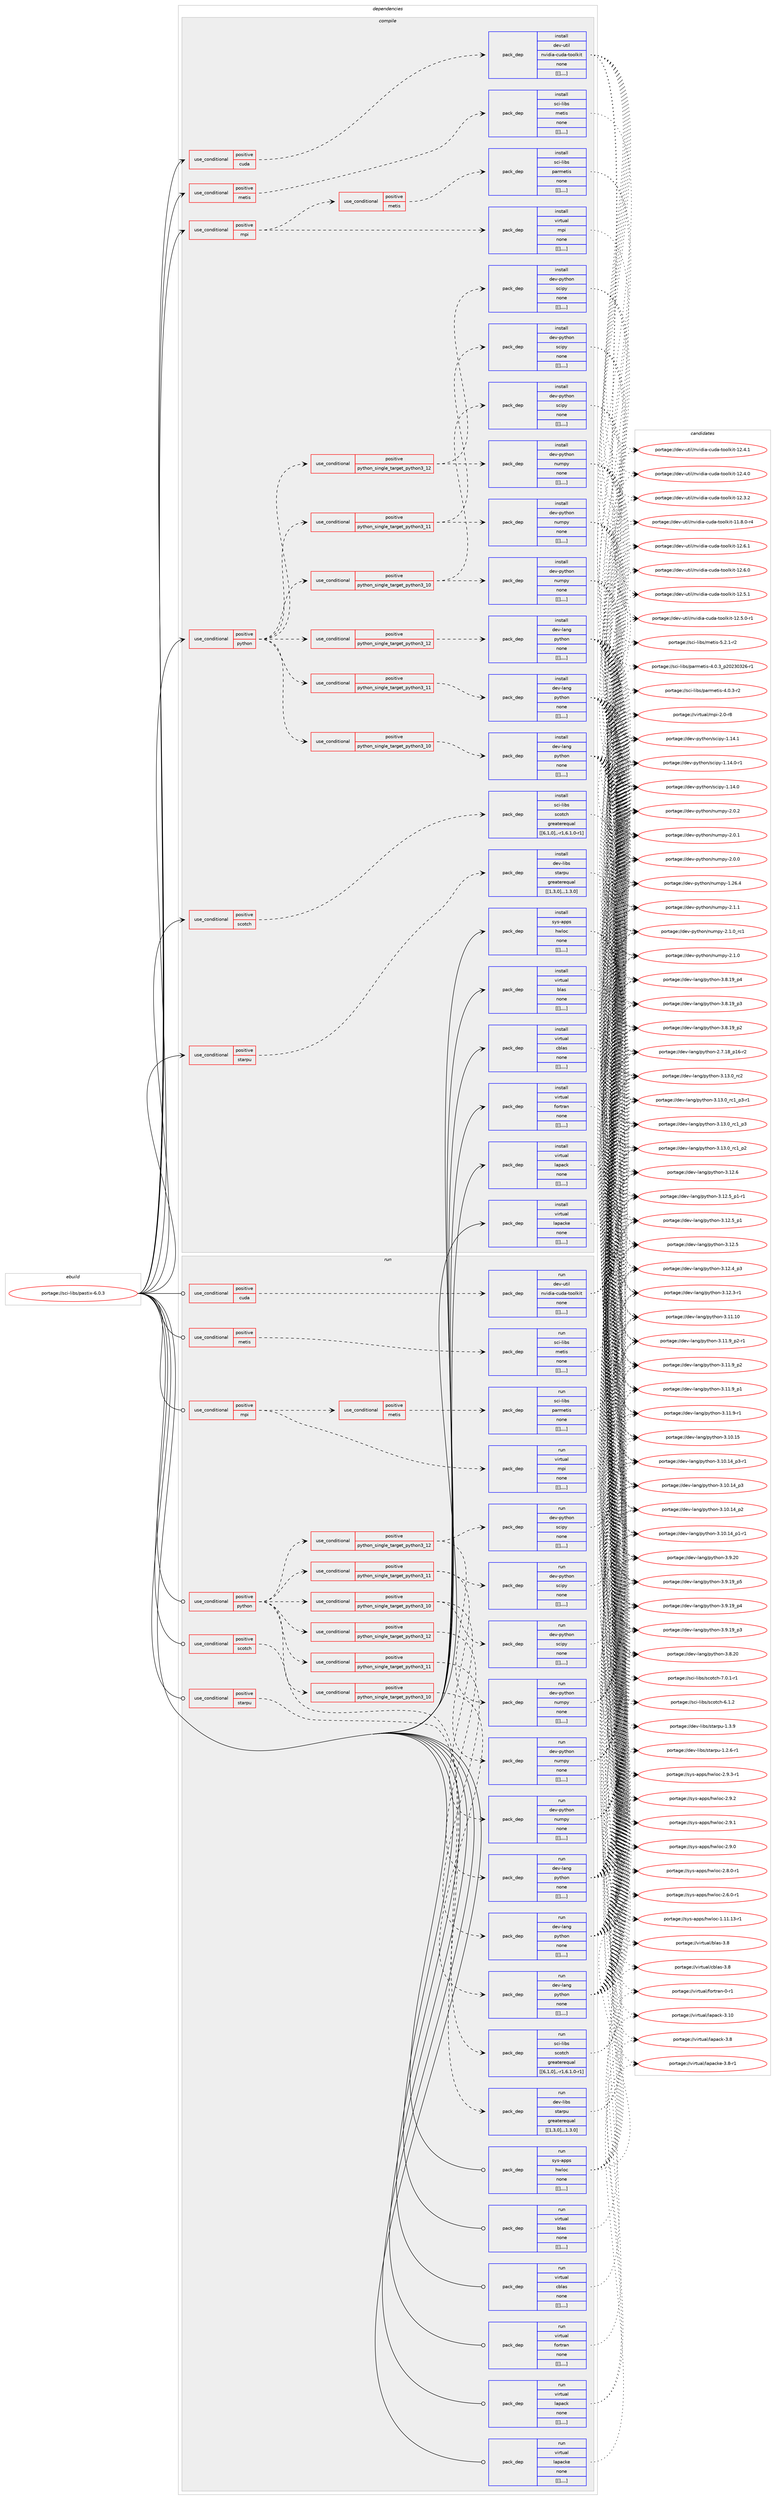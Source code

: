 digraph prolog {

# *************
# Graph options
# *************

newrank=true;
concentrate=true;
compound=true;
graph [rankdir=LR,fontname=Helvetica,fontsize=10,ranksep=1.5];#, ranksep=2.5, nodesep=0.2];
edge  [arrowhead=vee];
node  [fontname=Helvetica,fontsize=10];

# **********
# The ebuild
# **********

subgraph cluster_leftcol {
color=gray;
label=<<i>ebuild</i>>;
id [label="portage://sci-libs/pastix-6.0.3", color=red, width=4, href="../sci-libs/pastix-6.0.3.svg"];
}

# ****************
# The dependencies
# ****************

subgraph cluster_midcol {
color=gray;
label=<<i>dependencies</i>>;
subgraph cluster_compile {
fillcolor="#eeeeee";
style=filled;
label=<<i>compile</i>>;
subgraph cond111085 {
dependency420720 [label=<<TABLE BORDER="0" CELLBORDER="1" CELLSPACING="0" CELLPADDING="4"><TR><TD ROWSPAN="3" CELLPADDING="10">use_conditional</TD></TR><TR><TD>positive</TD></TR><TR><TD>cuda</TD></TR></TABLE>>, shape=none, color=red];
subgraph pack306627 {
dependency420721 [label=<<TABLE BORDER="0" CELLBORDER="1" CELLSPACING="0" CELLPADDING="4" WIDTH="220"><TR><TD ROWSPAN="6" CELLPADDING="30">pack_dep</TD></TR><TR><TD WIDTH="110">install</TD></TR><TR><TD>dev-util</TD></TR><TR><TD>nvidia-cuda-toolkit</TD></TR><TR><TD>none</TD></TR><TR><TD>[[],,,,]</TD></TR></TABLE>>, shape=none, color=blue];
}
dependency420720:e -> dependency420721:w [weight=20,style="dashed",arrowhead="vee"];
}
id:e -> dependency420720:w [weight=20,style="solid",arrowhead="vee"];
subgraph cond111086 {
dependency420722 [label=<<TABLE BORDER="0" CELLBORDER="1" CELLSPACING="0" CELLPADDING="4"><TR><TD ROWSPAN="3" CELLPADDING="10">use_conditional</TD></TR><TR><TD>positive</TD></TR><TR><TD>metis</TD></TR></TABLE>>, shape=none, color=red];
subgraph pack306628 {
dependency420723 [label=<<TABLE BORDER="0" CELLBORDER="1" CELLSPACING="0" CELLPADDING="4" WIDTH="220"><TR><TD ROWSPAN="6" CELLPADDING="30">pack_dep</TD></TR><TR><TD WIDTH="110">install</TD></TR><TR><TD>sci-libs</TD></TR><TR><TD>metis</TD></TR><TR><TD>none</TD></TR><TR><TD>[[],,,,]</TD></TR></TABLE>>, shape=none, color=blue];
}
dependency420722:e -> dependency420723:w [weight=20,style="dashed",arrowhead="vee"];
}
id:e -> dependency420722:w [weight=20,style="solid",arrowhead="vee"];
subgraph cond111087 {
dependency420724 [label=<<TABLE BORDER="0" CELLBORDER="1" CELLSPACING="0" CELLPADDING="4"><TR><TD ROWSPAN="3" CELLPADDING="10">use_conditional</TD></TR><TR><TD>positive</TD></TR><TR><TD>mpi</TD></TR></TABLE>>, shape=none, color=red];
subgraph pack306629 {
dependency420725 [label=<<TABLE BORDER="0" CELLBORDER="1" CELLSPACING="0" CELLPADDING="4" WIDTH="220"><TR><TD ROWSPAN="6" CELLPADDING="30">pack_dep</TD></TR><TR><TD WIDTH="110">install</TD></TR><TR><TD>virtual</TD></TR><TR><TD>mpi</TD></TR><TR><TD>none</TD></TR><TR><TD>[[],,,,]</TD></TR></TABLE>>, shape=none, color=blue];
}
dependency420724:e -> dependency420725:w [weight=20,style="dashed",arrowhead="vee"];
subgraph cond111088 {
dependency420726 [label=<<TABLE BORDER="0" CELLBORDER="1" CELLSPACING="0" CELLPADDING="4"><TR><TD ROWSPAN="3" CELLPADDING="10">use_conditional</TD></TR><TR><TD>positive</TD></TR><TR><TD>metis</TD></TR></TABLE>>, shape=none, color=red];
subgraph pack306630 {
dependency420727 [label=<<TABLE BORDER="0" CELLBORDER="1" CELLSPACING="0" CELLPADDING="4" WIDTH="220"><TR><TD ROWSPAN="6" CELLPADDING="30">pack_dep</TD></TR><TR><TD WIDTH="110">install</TD></TR><TR><TD>sci-libs</TD></TR><TR><TD>parmetis</TD></TR><TR><TD>none</TD></TR><TR><TD>[[],,,,]</TD></TR></TABLE>>, shape=none, color=blue];
}
dependency420726:e -> dependency420727:w [weight=20,style="dashed",arrowhead="vee"];
}
dependency420724:e -> dependency420726:w [weight=20,style="dashed",arrowhead="vee"];
}
id:e -> dependency420724:w [weight=20,style="solid",arrowhead="vee"];
subgraph cond111089 {
dependency420728 [label=<<TABLE BORDER="0" CELLBORDER="1" CELLSPACING="0" CELLPADDING="4"><TR><TD ROWSPAN="3" CELLPADDING="10">use_conditional</TD></TR><TR><TD>positive</TD></TR><TR><TD>python</TD></TR></TABLE>>, shape=none, color=red];
subgraph cond111090 {
dependency420729 [label=<<TABLE BORDER="0" CELLBORDER="1" CELLSPACING="0" CELLPADDING="4"><TR><TD ROWSPAN="3" CELLPADDING="10">use_conditional</TD></TR><TR><TD>positive</TD></TR><TR><TD>python_single_target_python3_10</TD></TR></TABLE>>, shape=none, color=red];
subgraph pack306631 {
dependency420730 [label=<<TABLE BORDER="0" CELLBORDER="1" CELLSPACING="0" CELLPADDING="4" WIDTH="220"><TR><TD ROWSPAN="6" CELLPADDING="30">pack_dep</TD></TR><TR><TD WIDTH="110">install</TD></TR><TR><TD>dev-lang</TD></TR><TR><TD>python</TD></TR><TR><TD>none</TD></TR><TR><TD>[[],,,,]</TD></TR></TABLE>>, shape=none, color=blue];
}
dependency420729:e -> dependency420730:w [weight=20,style="dashed",arrowhead="vee"];
}
dependency420728:e -> dependency420729:w [weight=20,style="dashed",arrowhead="vee"];
subgraph cond111091 {
dependency420731 [label=<<TABLE BORDER="0" CELLBORDER="1" CELLSPACING="0" CELLPADDING="4"><TR><TD ROWSPAN="3" CELLPADDING="10">use_conditional</TD></TR><TR><TD>positive</TD></TR><TR><TD>python_single_target_python3_11</TD></TR></TABLE>>, shape=none, color=red];
subgraph pack306632 {
dependency420732 [label=<<TABLE BORDER="0" CELLBORDER="1" CELLSPACING="0" CELLPADDING="4" WIDTH="220"><TR><TD ROWSPAN="6" CELLPADDING="30">pack_dep</TD></TR><TR><TD WIDTH="110">install</TD></TR><TR><TD>dev-lang</TD></TR><TR><TD>python</TD></TR><TR><TD>none</TD></TR><TR><TD>[[],,,,]</TD></TR></TABLE>>, shape=none, color=blue];
}
dependency420731:e -> dependency420732:w [weight=20,style="dashed",arrowhead="vee"];
}
dependency420728:e -> dependency420731:w [weight=20,style="dashed",arrowhead="vee"];
subgraph cond111092 {
dependency420733 [label=<<TABLE BORDER="0" CELLBORDER="1" CELLSPACING="0" CELLPADDING="4"><TR><TD ROWSPAN="3" CELLPADDING="10">use_conditional</TD></TR><TR><TD>positive</TD></TR><TR><TD>python_single_target_python3_12</TD></TR></TABLE>>, shape=none, color=red];
subgraph pack306633 {
dependency420734 [label=<<TABLE BORDER="0" CELLBORDER="1" CELLSPACING="0" CELLPADDING="4" WIDTH="220"><TR><TD ROWSPAN="6" CELLPADDING="30">pack_dep</TD></TR><TR><TD WIDTH="110">install</TD></TR><TR><TD>dev-lang</TD></TR><TR><TD>python</TD></TR><TR><TD>none</TD></TR><TR><TD>[[],,,,]</TD></TR></TABLE>>, shape=none, color=blue];
}
dependency420733:e -> dependency420734:w [weight=20,style="dashed",arrowhead="vee"];
}
dependency420728:e -> dependency420733:w [weight=20,style="dashed",arrowhead="vee"];
subgraph cond111093 {
dependency420735 [label=<<TABLE BORDER="0" CELLBORDER="1" CELLSPACING="0" CELLPADDING="4"><TR><TD ROWSPAN="3" CELLPADDING="10">use_conditional</TD></TR><TR><TD>positive</TD></TR><TR><TD>python_single_target_python3_10</TD></TR></TABLE>>, shape=none, color=red];
subgraph pack306634 {
dependency420736 [label=<<TABLE BORDER="0" CELLBORDER="1" CELLSPACING="0" CELLPADDING="4" WIDTH="220"><TR><TD ROWSPAN="6" CELLPADDING="30">pack_dep</TD></TR><TR><TD WIDTH="110">install</TD></TR><TR><TD>dev-python</TD></TR><TR><TD>numpy</TD></TR><TR><TD>none</TD></TR><TR><TD>[[],,,,]</TD></TR></TABLE>>, shape=none, color=blue];
}
dependency420735:e -> dependency420736:w [weight=20,style="dashed",arrowhead="vee"];
subgraph pack306635 {
dependency420737 [label=<<TABLE BORDER="0" CELLBORDER="1" CELLSPACING="0" CELLPADDING="4" WIDTH="220"><TR><TD ROWSPAN="6" CELLPADDING="30">pack_dep</TD></TR><TR><TD WIDTH="110">install</TD></TR><TR><TD>dev-python</TD></TR><TR><TD>scipy</TD></TR><TR><TD>none</TD></TR><TR><TD>[[],,,,]</TD></TR></TABLE>>, shape=none, color=blue];
}
dependency420735:e -> dependency420737:w [weight=20,style="dashed",arrowhead="vee"];
}
dependency420728:e -> dependency420735:w [weight=20,style="dashed",arrowhead="vee"];
subgraph cond111094 {
dependency420738 [label=<<TABLE BORDER="0" CELLBORDER="1" CELLSPACING="0" CELLPADDING="4"><TR><TD ROWSPAN="3" CELLPADDING="10">use_conditional</TD></TR><TR><TD>positive</TD></TR><TR><TD>python_single_target_python3_11</TD></TR></TABLE>>, shape=none, color=red];
subgraph pack306636 {
dependency420739 [label=<<TABLE BORDER="0" CELLBORDER="1" CELLSPACING="0" CELLPADDING="4" WIDTH="220"><TR><TD ROWSPAN="6" CELLPADDING="30">pack_dep</TD></TR><TR><TD WIDTH="110">install</TD></TR><TR><TD>dev-python</TD></TR><TR><TD>numpy</TD></TR><TR><TD>none</TD></TR><TR><TD>[[],,,,]</TD></TR></TABLE>>, shape=none, color=blue];
}
dependency420738:e -> dependency420739:w [weight=20,style="dashed",arrowhead="vee"];
subgraph pack306637 {
dependency420740 [label=<<TABLE BORDER="0" CELLBORDER="1" CELLSPACING="0" CELLPADDING="4" WIDTH="220"><TR><TD ROWSPAN="6" CELLPADDING="30">pack_dep</TD></TR><TR><TD WIDTH="110">install</TD></TR><TR><TD>dev-python</TD></TR><TR><TD>scipy</TD></TR><TR><TD>none</TD></TR><TR><TD>[[],,,,]</TD></TR></TABLE>>, shape=none, color=blue];
}
dependency420738:e -> dependency420740:w [weight=20,style="dashed",arrowhead="vee"];
}
dependency420728:e -> dependency420738:w [weight=20,style="dashed",arrowhead="vee"];
subgraph cond111095 {
dependency420741 [label=<<TABLE BORDER="0" CELLBORDER="1" CELLSPACING="0" CELLPADDING="4"><TR><TD ROWSPAN="3" CELLPADDING="10">use_conditional</TD></TR><TR><TD>positive</TD></TR><TR><TD>python_single_target_python3_12</TD></TR></TABLE>>, shape=none, color=red];
subgraph pack306638 {
dependency420742 [label=<<TABLE BORDER="0" CELLBORDER="1" CELLSPACING="0" CELLPADDING="4" WIDTH="220"><TR><TD ROWSPAN="6" CELLPADDING="30">pack_dep</TD></TR><TR><TD WIDTH="110">install</TD></TR><TR><TD>dev-python</TD></TR><TR><TD>numpy</TD></TR><TR><TD>none</TD></TR><TR><TD>[[],,,,]</TD></TR></TABLE>>, shape=none, color=blue];
}
dependency420741:e -> dependency420742:w [weight=20,style="dashed",arrowhead="vee"];
subgraph pack306639 {
dependency420743 [label=<<TABLE BORDER="0" CELLBORDER="1" CELLSPACING="0" CELLPADDING="4" WIDTH="220"><TR><TD ROWSPAN="6" CELLPADDING="30">pack_dep</TD></TR><TR><TD WIDTH="110">install</TD></TR><TR><TD>dev-python</TD></TR><TR><TD>scipy</TD></TR><TR><TD>none</TD></TR><TR><TD>[[],,,,]</TD></TR></TABLE>>, shape=none, color=blue];
}
dependency420741:e -> dependency420743:w [weight=20,style="dashed",arrowhead="vee"];
}
dependency420728:e -> dependency420741:w [weight=20,style="dashed",arrowhead="vee"];
}
id:e -> dependency420728:w [weight=20,style="solid",arrowhead="vee"];
subgraph cond111096 {
dependency420744 [label=<<TABLE BORDER="0" CELLBORDER="1" CELLSPACING="0" CELLPADDING="4"><TR><TD ROWSPAN="3" CELLPADDING="10">use_conditional</TD></TR><TR><TD>positive</TD></TR><TR><TD>scotch</TD></TR></TABLE>>, shape=none, color=red];
subgraph pack306640 {
dependency420745 [label=<<TABLE BORDER="0" CELLBORDER="1" CELLSPACING="0" CELLPADDING="4" WIDTH="220"><TR><TD ROWSPAN="6" CELLPADDING="30">pack_dep</TD></TR><TR><TD WIDTH="110">install</TD></TR><TR><TD>sci-libs</TD></TR><TR><TD>scotch</TD></TR><TR><TD>greaterequal</TD></TR><TR><TD>[[6,1,0],,-r1,6.1.0-r1]</TD></TR></TABLE>>, shape=none, color=blue];
}
dependency420744:e -> dependency420745:w [weight=20,style="dashed",arrowhead="vee"];
}
id:e -> dependency420744:w [weight=20,style="solid",arrowhead="vee"];
subgraph cond111097 {
dependency420746 [label=<<TABLE BORDER="0" CELLBORDER="1" CELLSPACING="0" CELLPADDING="4"><TR><TD ROWSPAN="3" CELLPADDING="10">use_conditional</TD></TR><TR><TD>positive</TD></TR><TR><TD>starpu</TD></TR></TABLE>>, shape=none, color=red];
subgraph pack306641 {
dependency420747 [label=<<TABLE BORDER="0" CELLBORDER="1" CELLSPACING="0" CELLPADDING="4" WIDTH="220"><TR><TD ROWSPAN="6" CELLPADDING="30">pack_dep</TD></TR><TR><TD WIDTH="110">install</TD></TR><TR><TD>dev-libs</TD></TR><TR><TD>starpu</TD></TR><TR><TD>greaterequal</TD></TR><TR><TD>[[1,3,0],,,1.3.0]</TD></TR></TABLE>>, shape=none, color=blue];
}
dependency420746:e -> dependency420747:w [weight=20,style="dashed",arrowhead="vee"];
}
id:e -> dependency420746:w [weight=20,style="solid",arrowhead="vee"];
subgraph pack306642 {
dependency420748 [label=<<TABLE BORDER="0" CELLBORDER="1" CELLSPACING="0" CELLPADDING="4" WIDTH="220"><TR><TD ROWSPAN="6" CELLPADDING="30">pack_dep</TD></TR><TR><TD WIDTH="110">install</TD></TR><TR><TD>sys-apps</TD></TR><TR><TD>hwloc</TD></TR><TR><TD>none</TD></TR><TR><TD>[[],,,,]</TD></TR></TABLE>>, shape=none, color=blue];
}
id:e -> dependency420748:w [weight=20,style="solid",arrowhead="vee"];
subgraph pack306643 {
dependency420749 [label=<<TABLE BORDER="0" CELLBORDER="1" CELLSPACING="0" CELLPADDING="4" WIDTH="220"><TR><TD ROWSPAN="6" CELLPADDING="30">pack_dep</TD></TR><TR><TD WIDTH="110">install</TD></TR><TR><TD>virtual</TD></TR><TR><TD>blas</TD></TR><TR><TD>none</TD></TR><TR><TD>[[],,,,]</TD></TR></TABLE>>, shape=none, color=blue];
}
id:e -> dependency420749:w [weight=20,style="solid",arrowhead="vee"];
subgraph pack306644 {
dependency420750 [label=<<TABLE BORDER="0" CELLBORDER="1" CELLSPACING="0" CELLPADDING="4" WIDTH="220"><TR><TD ROWSPAN="6" CELLPADDING="30">pack_dep</TD></TR><TR><TD WIDTH="110">install</TD></TR><TR><TD>virtual</TD></TR><TR><TD>cblas</TD></TR><TR><TD>none</TD></TR><TR><TD>[[],,,,]</TD></TR></TABLE>>, shape=none, color=blue];
}
id:e -> dependency420750:w [weight=20,style="solid",arrowhead="vee"];
subgraph pack306645 {
dependency420751 [label=<<TABLE BORDER="0" CELLBORDER="1" CELLSPACING="0" CELLPADDING="4" WIDTH="220"><TR><TD ROWSPAN="6" CELLPADDING="30">pack_dep</TD></TR><TR><TD WIDTH="110">install</TD></TR><TR><TD>virtual</TD></TR><TR><TD>fortran</TD></TR><TR><TD>none</TD></TR><TR><TD>[[],,,,]</TD></TR></TABLE>>, shape=none, color=blue];
}
id:e -> dependency420751:w [weight=20,style="solid",arrowhead="vee"];
subgraph pack306646 {
dependency420752 [label=<<TABLE BORDER="0" CELLBORDER="1" CELLSPACING="0" CELLPADDING="4" WIDTH="220"><TR><TD ROWSPAN="6" CELLPADDING="30">pack_dep</TD></TR><TR><TD WIDTH="110">install</TD></TR><TR><TD>virtual</TD></TR><TR><TD>lapack</TD></TR><TR><TD>none</TD></TR><TR><TD>[[],,,,]</TD></TR></TABLE>>, shape=none, color=blue];
}
id:e -> dependency420752:w [weight=20,style="solid",arrowhead="vee"];
subgraph pack306647 {
dependency420753 [label=<<TABLE BORDER="0" CELLBORDER="1" CELLSPACING="0" CELLPADDING="4" WIDTH="220"><TR><TD ROWSPAN="6" CELLPADDING="30">pack_dep</TD></TR><TR><TD WIDTH="110">install</TD></TR><TR><TD>virtual</TD></TR><TR><TD>lapacke</TD></TR><TR><TD>none</TD></TR><TR><TD>[[],,,,]</TD></TR></TABLE>>, shape=none, color=blue];
}
id:e -> dependency420753:w [weight=20,style="solid",arrowhead="vee"];
}
subgraph cluster_compileandrun {
fillcolor="#eeeeee";
style=filled;
label=<<i>compile and run</i>>;
}
subgraph cluster_run {
fillcolor="#eeeeee";
style=filled;
label=<<i>run</i>>;
subgraph cond111098 {
dependency420754 [label=<<TABLE BORDER="0" CELLBORDER="1" CELLSPACING="0" CELLPADDING="4"><TR><TD ROWSPAN="3" CELLPADDING="10">use_conditional</TD></TR><TR><TD>positive</TD></TR><TR><TD>cuda</TD></TR></TABLE>>, shape=none, color=red];
subgraph pack306648 {
dependency420755 [label=<<TABLE BORDER="0" CELLBORDER="1" CELLSPACING="0" CELLPADDING="4" WIDTH="220"><TR><TD ROWSPAN="6" CELLPADDING="30">pack_dep</TD></TR><TR><TD WIDTH="110">run</TD></TR><TR><TD>dev-util</TD></TR><TR><TD>nvidia-cuda-toolkit</TD></TR><TR><TD>none</TD></TR><TR><TD>[[],,,,]</TD></TR></TABLE>>, shape=none, color=blue];
}
dependency420754:e -> dependency420755:w [weight=20,style="dashed",arrowhead="vee"];
}
id:e -> dependency420754:w [weight=20,style="solid",arrowhead="odot"];
subgraph cond111099 {
dependency420756 [label=<<TABLE BORDER="0" CELLBORDER="1" CELLSPACING="0" CELLPADDING="4"><TR><TD ROWSPAN="3" CELLPADDING="10">use_conditional</TD></TR><TR><TD>positive</TD></TR><TR><TD>metis</TD></TR></TABLE>>, shape=none, color=red];
subgraph pack306649 {
dependency420757 [label=<<TABLE BORDER="0" CELLBORDER="1" CELLSPACING="0" CELLPADDING="4" WIDTH="220"><TR><TD ROWSPAN="6" CELLPADDING="30">pack_dep</TD></TR><TR><TD WIDTH="110">run</TD></TR><TR><TD>sci-libs</TD></TR><TR><TD>metis</TD></TR><TR><TD>none</TD></TR><TR><TD>[[],,,,]</TD></TR></TABLE>>, shape=none, color=blue];
}
dependency420756:e -> dependency420757:w [weight=20,style="dashed",arrowhead="vee"];
}
id:e -> dependency420756:w [weight=20,style="solid",arrowhead="odot"];
subgraph cond111100 {
dependency420758 [label=<<TABLE BORDER="0" CELLBORDER="1" CELLSPACING="0" CELLPADDING="4"><TR><TD ROWSPAN="3" CELLPADDING="10">use_conditional</TD></TR><TR><TD>positive</TD></TR><TR><TD>mpi</TD></TR></TABLE>>, shape=none, color=red];
subgraph pack306650 {
dependency420759 [label=<<TABLE BORDER="0" CELLBORDER="1" CELLSPACING="0" CELLPADDING="4" WIDTH="220"><TR><TD ROWSPAN="6" CELLPADDING="30">pack_dep</TD></TR><TR><TD WIDTH="110">run</TD></TR><TR><TD>virtual</TD></TR><TR><TD>mpi</TD></TR><TR><TD>none</TD></TR><TR><TD>[[],,,,]</TD></TR></TABLE>>, shape=none, color=blue];
}
dependency420758:e -> dependency420759:w [weight=20,style="dashed",arrowhead="vee"];
subgraph cond111101 {
dependency420760 [label=<<TABLE BORDER="0" CELLBORDER="1" CELLSPACING="0" CELLPADDING="4"><TR><TD ROWSPAN="3" CELLPADDING="10">use_conditional</TD></TR><TR><TD>positive</TD></TR><TR><TD>metis</TD></TR></TABLE>>, shape=none, color=red];
subgraph pack306651 {
dependency420761 [label=<<TABLE BORDER="0" CELLBORDER="1" CELLSPACING="0" CELLPADDING="4" WIDTH="220"><TR><TD ROWSPAN="6" CELLPADDING="30">pack_dep</TD></TR><TR><TD WIDTH="110">run</TD></TR><TR><TD>sci-libs</TD></TR><TR><TD>parmetis</TD></TR><TR><TD>none</TD></TR><TR><TD>[[],,,,]</TD></TR></TABLE>>, shape=none, color=blue];
}
dependency420760:e -> dependency420761:w [weight=20,style="dashed",arrowhead="vee"];
}
dependency420758:e -> dependency420760:w [weight=20,style="dashed",arrowhead="vee"];
}
id:e -> dependency420758:w [weight=20,style="solid",arrowhead="odot"];
subgraph cond111102 {
dependency420762 [label=<<TABLE BORDER="0" CELLBORDER="1" CELLSPACING="0" CELLPADDING="4"><TR><TD ROWSPAN="3" CELLPADDING="10">use_conditional</TD></TR><TR><TD>positive</TD></TR><TR><TD>python</TD></TR></TABLE>>, shape=none, color=red];
subgraph cond111103 {
dependency420763 [label=<<TABLE BORDER="0" CELLBORDER="1" CELLSPACING="0" CELLPADDING="4"><TR><TD ROWSPAN="3" CELLPADDING="10">use_conditional</TD></TR><TR><TD>positive</TD></TR><TR><TD>python_single_target_python3_10</TD></TR></TABLE>>, shape=none, color=red];
subgraph pack306652 {
dependency420764 [label=<<TABLE BORDER="0" CELLBORDER="1" CELLSPACING="0" CELLPADDING="4" WIDTH="220"><TR><TD ROWSPAN="6" CELLPADDING="30">pack_dep</TD></TR><TR><TD WIDTH="110">run</TD></TR><TR><TD>dev-lang</TD></TR><TR><TD>python</TD></TR><TR><TD>none</TD></TR><TR><TD>[[],,,,]</TD></TR></TABLE>>, shape=none, color=blue];
}
dependency420763:e -> dependency420764:w [weight=20,style="dashed",arrowhead="vee"];
}
dependency420762:e -> dependency420763:w [weight=20,style="dashed",arrowhead="vee"];
subgraph cond111104 {
dependency420765 [label=<<TABLE BORDER="0" CELLBORDER="1" CELLSPACING="0" CELLPADDING="4"><TR><TD ROWSPAN="3" CELLPADDING="10">use_conditional</TD></TR><TR><TD>positive</TD></TR><TR><TD>python_single_target_python3_11</TD></TR></TABLE>>, shape=none, color=red];
subgraph pack306653 {
dependency420766 [label=<<TABLE BORDER="0" CELLBORDER="1" CELLSPACING="0" CELLPADDING="4" WIDTH="220"><TR><TD ROWSPAN="6" CELLPADDING="30">pack_dep</TD></TR><TR><TD WIDTH="110">run</TD></TR><TR><TD>dev-lang</TD></TR><TR><TD>python</TD></TR><TR><TD>none</TD></TR><TR><TD>[[],,,,]</TD></TR></TABLE>>, shape=none, color=blue];
}
dependency420765:e -> dependency420766:w [weight=20,style="dashed",arrowhead="vee"];
}
dependency420762:e -> dependency420765:w [weight=20,style="dashed",arrowhead="vee"];
subgraph cond111105 {
dependency420767 [label=<<TABLE BORDER="0" CELLBORDER="1" CELLSPACING="0" CELLPADDING="4"><TR><TD ROWSPAN="3" CELLPADDING="10">use_conditional</TD></TR><TR><TD>positive</TD></TR><TR><TD>python_single_target_python3_12</TD></TR></TABLE>>, shape=none, color=red];
subgraph pack306654 {
dependency420768 [label=<<TABLE BORDER="0" CELLBORDER="1" CELLSPACING="0" CELLPADDING="4" WIDTH="220"><TR><TD ROWSPAN="6" CELLPADDING="30">pack_dep</TD></TR><TR><TD WIDTH="110">run</TD></TR><TR><TD>dev-lang</TD></TR><TR><TD>python</TD></TR><TR><TD>none</TD></TR><TR><TD>[[],,,,]</TD></TR></TABLE>>, shape=none, color=blue];
}
dependency420767:e -> dependency420768:w [weight=20,style="dashed",arrowhead="vee"];
}
dependency420762:e -> dependency420767:w [weight=20,style="dashed",arrowhead="vee"];
subgraph cond111106 {
dependency420769 [label=<<TABLE BORDER="0" CELLBORDER="1" CELLSPACING="0" CELLPADDING="4"><TR><TD ROWSPAN="3" CELLPADDING="10">use_conditional</TD></TR><TR><TD>positive</TD></TR><TR><TD>python_single_target_python3_10</TD></TR></TABLE>>, shape=none, color=red];
subgraph pack306655 {
dependency420770 [label=<<TABLE BORDER="0" CELLBORDER="1" CELLSPACING="0" CELLPADDING="4" WIDTH="220"><TR><TD ROWSPAN="6" CELLPADDING="30">pack_dep</TD></TR><TR><TD WIDTH="110">run</TD></TR><TR><TD>dev-python</TD></TR><TR><TD>numpy</TD></TR><TR><TD>none</TD></TR><TR><TD>[[],,,,]</TD></TR></TABLE>>, shape=none, color=blue];
}
dependency420769:e -> dependency420770:w [weight=20,style="dashed",arrowhead="vee"];
subgraph pack306656 {
dependency420771 [label=<<TABLE BORDER="0" CELLBORDER="1" CELLSPACING="0" CELLPADDING="4" WIDTH="220"><TR><TD ROWSPAN="6" CELLPADDING="30">pack_dep</TD></TR><TR><TD WIDTH="110">run</TD></TR><TR><TD>dev-python</TD></TR><TR><TD>scipy</TD></TR><TR><TD>none</TD></TR><TR><TD>[[],,,,]</TD></TR></TABLE>>, shape=none, color=blue];
}
dependency420769:e -> dependency420771:w [weight=20,style="dashed",arrowhead="vee"];
}
dependency420762:e -> dependency420769:w [weight=20,style="dashed",arrowhead="vee"];
subgraph cond111107 {
dependency420772 [label=<<TABLE BORDER="0" CELLBORDER="1" CELLSPACING="0" CELLPADDING="4"><TR><TD ROWSPAN="3" CELLPADDING="10">use_conditional</TD></TR><TR><TD>positive</TD></TR><TR><TD>python_single_target_python3_11</TD></TR></TABLE>>, shape=none, color=red];
subgraph pack306657 {
dependency420773 [label=<<TABLE BORDER="0" CELLBORDER="1" CELLSPACING="0" CELLPADDING="4" WIDTH="220"><TR><TD ROWSPAN="6" CELLPADDING="30">pack_dep</TD></TR><TR><TD WIDTH="110">run</TD></TR><TR><TD>dev-python</TD></TR><TR><TD>numpy</TD></TR><TR><TD>none</TD></TR><TR><TD>[[],,,,]</TD></TR></TABLE>>, shape=none, color=blue];
}
dependency420772:e -> dependency420773:w [weight=20,style="dashed",arrowhead="vee"];
subgraph pack306658 {
dependency420774 [label=<<TABLE BORDER="0" CELLBORDER="1" CELLSPACING="0" CELLPADDING="4" WIDTH="220"><TR><TD ROWSPAN="6" CELLPADDING="30">pack_dep</TD></TR><TR><TD WIDTH="110">run</TD></TR><TR><TD>dev-python</TD></TR><TR><TD>scipy</TD></TR><TR><TD>none</TD></TR><TR><TD>[[],,,,]</TD></TR></TABLE>>, shape=none, color=blue];
}
dependency420772:e -> dependency420774:w [weight=20,style="dashed",arrowhead="vee"];
}
dependency420762:e -> dependency420772:w [weight=20,style="dashed",arrowhead="vee"];
subgraph cond111108 {
dependency420775 [label=<<TABLE BORDER="0" CELLBORDER="1" CELLSPACING="0" CELLPADDING="4"><TR><TD ROWSPAN="3" CELLPADDING="10">use_conditional</TD></TR><TR><TD>positive</TD></TR><TR><TD>python_single_target_python3_12</TD></TR></TABLE>>, shape=none, color=red];
subgraph pack306659 {
dependency420776 [label=<<TABLE BORDER="0" CELLBORDER="1" CELLSPACING="0" CELLPADDING="4" WIDTH="220"><TR><TD ROWSPAN="6" CELLPADDING="30">pack_dep</TD></TR><TR><TD WIDTH="110">run</TD></TR><TR><TD>dev-python</TD></TR><TR><TD>numpy</TD></TR><TR><TD>none</TD></TR><TR><TD>[[],,,,]</TD></TR></TABLE>>, shape=none, color=blue];
}
dependency420775:e -> dependency420776:w [weight=20,style="dashed",arrowhead="vee"];
subgraph pack306660 {
dependency420777 [label=<<TABLE BORDER="0" CELLBORDER="1" CELLSPACING="0" CELLPADDING="4" WIDTH="220"><TR><TD ROWSPAN="6" CELLPADDING="30">pack_dep</TD></TR><TR><TD WIDTH="110">run</TD></TR><TR><TD>dev-python</TD></TR><TR><TD>scipy</TD></TR><TR><TD>none</TD></TR><TR><TD>[[],,,,]</TD></TR></TABLE>>, shape=none, color=blue];
}
dependency420775:e -> dependency420777:w [weight=20,style="dashed",arrowhead="vee"];
}
dependency420762:e -> dependency420775:w [weight=20,style="dashed",arrowhead="vee"];
}
id:e -> dependency420762:w [weight=20,style="solid",arrowhead="odot"];
subgraph cond111109 {
dependency420778 [label=<<TABLE BORDER="0" CELLBORDER="1" CELLSPACING="0" CELLPADDING="4"><TR><TD ROWSPAN="3" CELLPADDING="10">use_conditional</TD></TR><TR><TD>positive</TD></TR><TR><TD>scotch</TD></TR></TABLE>>, shape=none, color=red];
subgraph pack306661 {
dependency420779 [label=<<TABLE BORDER="0" CELLBORDER="1" CELLSPACING="0" CELLPADDING="4" WIDTH="220"><TR><TD ROWSPAN="6" CELLPADDING="30">pack_dep</TD></TR><TR><TD WIDTH="110">run</TD></TR><TR><TD>sci-libs</TD></TR><TR><TD>scotch</TD></TR><TR><TD>greaterequal</TD></TR><TR><TD>[[6,1,0],,-r1,6.1.0-r1]</TD></TR></TABLE>>, shape=none, color=blue];
}
dependency420778:e -> dependency420779:w [weight=20,style="dashed",arrowhead="vee"];
}
id:e -> dependency420778:w [weight=20,style="solid",arrowhead="odot"];
subgraph cond111110 {
dependency420780 [label=<<TABLE BORDER="0" CELLBORDER="1" CELLSPACING="0" CELLPADDING="4"><TR><TD ROWSPAN="3" CELLPADDING="10">use_conditional</TD></TR><TR><TD>positive</TD></TR><TR><TD>starpu</TD></TR></TABLE>>, shape=none, color=red];
subgraph pack306662 {
dependency420781 [label=<<TABLE BORDER="0" CELLBORDER="1" CELLSPACING="0" CELLPADDING="4" WIDTH="220"><TR><TD ROWSPAN="6" CELLPADDING="30">pack_dep</TD></TR><TR><TD WIDTH="110">run</TD></TR><TR><TD>dev-libs</TD></TR><TR><TD>starpu</TD></TR><TR><TD>greaterequal</TD></TR><TR><TD>[[1,3,0],,,1.3.0]</TD></TR></TABLE>>, shape=none, color=blue];
}
dependency420780:e -> dependency420781:w [weight=20,style="dashed",arrowhead="vee"];
}
id:e -> dependency420780:w [weight=20,style="solid",arrowhead="odot"];
subgraph pack306663 {
dependency420782 [label=<<TABLE BORDER="0" CELLBORDER="1" CELLSPACING="0" CELLPADDING="4" WIDTH="220"><TR><TD ROWSPAN="6" CELLPADDING="30">pack_dep</TD></TR><TR><TD WIDTH="110">run</TD></TR><TR><TD>sys-apps</TD></TR><TR><TD>hwloc</TD></TR><TR><TD>none</TD></TR><TR><TD>[[],,,,]</TD></TR></TABLE>>, shape=none, color=blue];
}
id:e -> dependency420782:w [weight=20,style="solid",arrowhead="odot"];
subgraph pack306664 {
dependency420783 [label=<<TABLE BORDER="0" CELLBORDER="1" CELLSPACING="0" CELLPADDING="4" WIDTH="220"><TR><TD ROWSPAN="6" CELLPADDING="30">pack_dep</TD></TR><TR><TD WIDTH="110">run</TD></TR><TR><TD>virtual</TD></TR><TR><TD>blas</TD></TR><TR><TD>none</TD></TR><TR><TD>[[],,,,]</TD></TR></TABLE>>, shape=none, color=blue];
}
id:e -> dependency420783:w [weight=20,style="solid",arrowhead="odot"];
subgraph pack306665 {
dependency420784 [label=<<TABLE BORDER="0" CELLBORDER="1" CELLSPACING="0" CELLPADDING="4" WIDTH="220"><TR><TD ROWSPAN="6" CELLPADDING="30">pack_dep</TD></TR><TR><TD WIDTH="110">run</TD></TR><TR><TD>virtual</TD></TR><TR><TD>cblas</TD></TR><TR><TD>none</TD></TR><TR><TD>[[],,,,]</TD></TR></TABLE>>, shape=none, color=blue];
}
id:e -> dependency420784:w [weight=20,style="solid",arrowhead="odot"];
subgraph pack306666 {
dependency420785 [label=<<TABLE BORDER="0" CELLBORDER="1" CELLSPACING="0" CELLPADDING="4" WIDTH="220"><TR><TD ROWSPAN="6" CELLPADDING="30">pack_dep</TD></TR><TR><TD WIDTH="110">run</TD></TR><TR><TD>virtual</TD></TR><TR><TD>fortran</TD></TR><TR><TD>none</TD></TR><TR><TD>[[],,,,]</TD></TR></TABLE>>, shape=none, color=blue];
}
id:e -> dependency420785:w [weight=20,style="solid",arrowhead="odot"];
subgraph pack306667 {
dependency420786 [label=<<TABLE BORDER="0" CELLBORDER="1" CELLSPACING="0" CELLPADDING="4" WIDTH="220"><TR><TD ROWSPAN="6" CELLPADDING="30">pack_dep</TD></TR><TR><TD WIDTH="110">run</TD></TR><TR><TD>virtual</TD></TR><TR><TD>lapack</TD></TR><TR><TD>none</TD></TR><TR><TD>[[],,,,]</TD></TR></TABLE>>, shape=none, color=blue];
}
id:e -> dependency420786:w [weight=20,style="solid",arrowhead="odot"];
subgraph pack306668 {
dependency420787 [label=<<TABLE BORDER="0" CELLBORDER="1" CELLSPACING="0" CELLPADDING="4" WIDTH="220"><TR><TD ROWSPAN="6" CELLPADDING="30">pack_dep</TD></TR><TR><TD WIDTH="110">run</TD></TR><TR><TD>virtual</TD></TR><TR><TD>lapacke</TD></TR><TR><TD>none</TD></TR><TR><TD>[[],,,,]</TD></TR></TABLE>>, shape=none, color=blue];
}
id:e -> dependency420787:w [weight=20,style="solid",arrowhead="odot"];
}
}

# **************
# The candidates
# **************

subgraph cluster_choices {
rank=same;
color=gray;
label=<<i>candidates</i>>;

subgraph choice306627 {
color=black;
nodesep=1;
choice1001011184511711610510847110118105100105974599117100974511611111110810710511645495046544649 [label="portage://dev-util/nvidia-cuda-toolkit-12.6.1", color=red, width=4,href="../dev-util/nvidia-cuda-toolkit-12.6.1.svg"];
choice1001011184511711610510847110118105100105974599117100974511611111110810710511645495046544648 [label="portage://dev-util/nvidia-cuda-toolkit-12.6.0", color=red, width=4,href="../dev-util/nvidia-cuda-toolkit-12.6.0.svg"];
choice1001011184511711610510847110118105100105974599117100974511611111110810710511645495046534649 [label="portage://dev-util/nvidia-cuda-toolkit-12.5.1", color=red, width=4,href="../dev-util/nvidia-cuda-toolkit-12.5.1.svg"];
choice10010111845117116105108471101181051001059745991171009745116111111108107105116454950465346484511449 [label="portage://dev-util/nvidia-cuda-toolkit-12.5.0-r1", color=red, width=4,href="../dev-util/nvidia-cuda-toolkit-12.5.0-r1.svg"];
choice1001011184511711610510847110118105100105974599117100974511611111110810710511645495046524649 [label="portage://dev-util/nvidia-cuda-toolkit-12.4.1", color=red, width=4,href="../dev-util/nvidia-cuda-toolkit-12.4.1.svg"];
choice1001011184511711610510847110118105100105974599117100974511611111110810710511645495046524648 [label="portage://dev-util/nvidia-cuda-toolkit-12.4.0", color=red, width=4,href="../dev-util/nvidia-cuda-toolkit-12.4.0.svg"];
choice1001011184511711610510847110118105100105974599117100974511611111110810710511645495046514650 [label="portage://dev-util/nvidia-cuda-toolkit-12.3.2", color=red, width=4,href="../dev-util/nvidia-cuda-toolkit-12.3.2.svg"];
choice10010111845117116105108471101181051001059745991171009745116111111108107105116454949465646484511452 [label="portage://dev-util/nvidia-cuda-toolkit-11.8.0-r4", color=red, width=4,href="../dev-util/nvidia-cuda-toolkit-11.8.0-r4.svg"];
dependency420721:e -> choice1001011184511711610510847110118105100105974599117100974511611111110810710511645495046544649:w [style=dotted,weight="100"];
dependency420721:e -> choice1001011184511711610510847110118105100105974599117100974511611111110810710511645495046544648:w [style=dotted,weight="100"];
dependency420721:e -> choice1001011184511711610510847110118105100105974599117100974511611111110810710511645495046534649:w [style=dotted,weight="100"];
dependency420721:e -> choice10010111845117116105108471101181051001059745991171009745116111111108107105116454950465346484511449:w [style=dotted,weight="100"];
dependency420721:e -> choice1001011184511711610510847110118105100105974599117100974511611111110810710511645495046524649:w [style=dotted,weight="100"];
dependency420721:e -> choice1001011184511711610510847110118105100105974599117100974511611111110810710511645495046524648:w [style=dotted,weight="100"];
dependency420721:e -> choice1001011184511711610510847110118105100105974599117100974511611111110810710511645495046514650:w [style=dotted,weight="100"];
dependency420721:e -> choice10010111845117116105108471101181051001059745991171009745116111111108107105116454949465646484511452:w [style=dotted,weight="100"];
}
subgraph choice306628 {
color=black;
nodesep=1;
choice115991054510810598115471091011161051154553465046494511450 [label="portage://sci-libs/metis-5.2.1-r2", color=red, width=4,href="../sci-libs/metis-5.2.1-r2.svg"];
dependency420723:e -> choice115991054510810598115471091011161051154553465046494511450:w [style=dotted,weight="100"];
}
subgraph choice306629 {
color=black;
nodesep=1;
choice1181051141161179710847109112105455046484511456 [label="portage://virtual/mpi-2.0-r8", color=red, width=4,href="../virtual/mpi-2.0-r8.svg"];
dependency420725:e -> choice1181051141161179710847109112105455046484511456:w [style=dotted,weight="100"];
}
subgraph choice306630 {
color=black;
nodesep=1;
choice11599105451081059811547112971141091011161051154552464846519511250485051485150544511449 [label="portage://sci-libs/parmetis-4.0.3_p20230326-r1", color=red, width=4,href="../sci-libs/parmetis-4.0.3_p20230326-r1.svg"];
choice11599105451081059811547112971141091011161051154552464846514511450 [label="portage://sci-libs/parmetis-4.0.3-r2", color=red, width=4,href="../sci-libs/parmetis-4.0.3-r2.svg"];
dependency420727:e -> choice11599105451081059811547112971141091011161051154552464846519511250485051485150544511449:w [style=dotted,weight="100"];
dependency420727:e -> choice11599105451081059811547112971141091011161051154552464846514511450:w [style=dotted,weight="100"];
}
subgraph choice306631 {
color=black;
nodesep=1;
choice10010111845108971101034711212111610411111045514649514648951149950 [label="portage://dev-lang/python-3.13.0_rc2", color=red, width=4,href="../dev-lang/python-3.13.0_rc2.svg"];
choice1001011184510897110103471121211161041111104551464951464895114994995112514511449 [label="portage://dev-lang/python-3.13.0_rc1_p3-r1", color=red, width=4,href="../dev-lang/python-3.13.0_rc1_p3-r1.svg"];
choice100101118451089711010347112121116104111110455146495146489511499499511251 [label="portage://dev-lang/python-3.13.0_rc1_p3", color=red, width=4,href="../dev-lang/python-3.13.0_rc1_p3.svg"];
choice100101118451089711010347112121116104111110455146495146489511499499511250 [label="portage://dev-lang/python-3.13.0_rc1_p2", color=red, width=4,href="../dev-lang/python-3.13.0_rc1_p2.svg"];
choice10010111845108971101034711212111610411111045514649504654 [label="portage://dev-lang/python-3.12.6", color=red, width=4,href="../dev-lang/python-3.12.6.svg"];
choice1001011184510897110103471121211161041111104551464950465395112494511449 [label="portage://dev-lang/python-3.12.5_p1-r1", color=red, width=4,href="../dev-lang/python-3.12.5_p1-r1.svg"];
choice100101118451089711010347112121116104111110455146495046539511249 [label="portage://dev-lang/python-3.12.5_p1", color=red, width=4,href="../dev-lang/python-3.12.5_p1.svg"];
choice10010111845108971101034711212111610411111045514649504653 [label="portage://dev-lang/python-3.12.5", color=red, width=4,href="../dev-lang/python-3.12.5.svg"];
choice100101118451089711010347112121116104111110455146495046529511251 [label="portage://dev-lang/python-3.12.4_p3", color=red, width=4,href="../dev-lang/python-3.12.4_p3.svg"];
choice100101118451089711010347112121116104111110455146495046514511449 [label="portage://dev-lang/python-3.12.3-r1", color=red, width=4,href="../dev-lang/python-3.12.3-r1.svg"];
choice1001011184510897110103471121211161041111104551464949464948 [label="portage://dev-lang/python-3.11.10", color=red, width=4,href="../dev-lang/python-3.11.10.svg"];
choice1001011184510897110103471121211161041111104551464949465795112504511449 [label="portage://dev-lang/python-3.11.9_p2-r1", color=red, width=4,href="../dev-lang/python-3.11.9_p2-r1.svg"];
choice100101118451089711010347112121116104111110455146494946579511250 [label="portage://dev-lang/python-3.11.9_p2", color=red, width=4,href="../dev-lang/python-3.11.9_p2.svg"];
choice100101118451089711010347112121116104111110455146494946579511249 [label="portage://dev-lang/python-3.11.9_p1", color=red, width=4,href="../dev-lang/python-3.11.9_p1.svg"];
choice100101118451089711010347112121116104111110455146494946574511449 [label="portage://dev-lang/python-3.11.9-r1", color=red, width=4,href="../dev-lang/python-3.11.9-r1.svg"];
choice1001011184510897110103471121211161041111104551464948464953 [label="portage://dev-lang/python-3.10.15", color=red, width=4,href="../dev-lang/python-3.10.15.svg"];
choice100101118451089711010347112121116104111110455146494846495295112514511449 [label="portage://dev-lang/python-3.10.14_p3-r1", color=red, width=4,href="../dev-lang/python-3.10.14_p3-r1.svg"];
choice10010111845108971101034711212111610411111045514649484649529511251 [label="portage://dev-lang/python-3.10.14_p3", color=red, width=4,href="../dev-lang/python-3.10.14_p3.svg"];
choice10010111845108971101034711212111610411111045514649484649529511250 [label="portage://dev-lang/python-3.10.14_p2", color=red, width=4,href="../dev-lang/python-3.10.14_p2.svg"];
choice100101118451089711010347112121116104111110455146494846495295112494511449 [label="portage://dev-lang/python-3.10.14_p1-r1", color=red, width=4,href="../dev-lang/python-3.10.14_p1-r1.svg"];
choice10010111845108971101034711212111610411111045514657465048 [label="portage://dev-lang/python-3.9.20", color=red, width=4,href="../dev-lang/python-3.9.20.svg"];
choice100101118451089711010347112121116104111110455146574649579511253 [label="portage://dev-lang/python-3.9.19_p5", color=red, width=4,href="../dev-lang/python-3.9.19_p5.svg"];
choice100101118451089711010347112121116104111110455146574649579511252 [label="portage://dev-lang/python-3.9.19_p4", color=red, width=4,href="../dev-lang/python-3.9.19_p4.svg"];
choice100101118451089711010347112121116104111110455146574649579511251 [label="portage://dev-lang/python-3.9.19_p3", color=red, width=4,href="../dev-lang/python-3.9.19_p3.svg"];
choice10010111845108971101034711212111610411111045514656465048 [label="portage://dev-lang/python-3.8.20", color=red, width=4,href="../dev-lang/python-3.8.20.svg"];
choice100101118451089711010347112121116104111110455146564649579511252 [label="portage://dev-lang/python-3.8.19_p4", color=red, width=4,href="../dev-lang/python-3.8.19_p4.svg"];
choice100101118451089711010347112121116104111110455146564649579511251 [label="portage://dev-lang/python-3.8.19_p3", color=red, width=4,href="../dev-lang/python-3.8.19_p3.svg"];
choice100101118451089711010347112121116104111110455146564649579511250 [label="portage://dev-lang/python-3.8.19_p2", color=red, width=4,href="../dev-lang/python-3.8.19_p2.svg"];
choice100101118451089711010347112121116104111110455046554649569511249544511450 [label="portage://dev-lang/python-2.7.18_p16-r2", color=red, width=4,href="../dev-lang/python-2.7.18_p16-r2.svg"];
dependency420730:e -> choice10010111845108971101034711212111610411111045514649514648951149950:w [style=dotted,weight="100"];
dependency420730:e -> choice1001011184510897110103471121211161041111104551464951464895114994995112514511449:w [style=dotted,weight="100"];
dependency420730:e -> choice100101118451089711010347112121116104111110455146495146489511499499511251:w [style=dotted,weight="100"];
dependency420730:e -> choice100101118451089711010347112121116104111110455146495146489511499499511250:w [style=dotted,weight="100"];
dependency420730:e -> choice10010111845108971101034711212111610411111045514649504654:w [style=dotted,weight="100"];
dependency420730:e -> choice1001011184510897110103471121211161041111104551464950465395112494511449:w [style=dotted,weight="100"];
dependency420730:e -> choice100101118451089711010347112121116104111110455146495046539511249:w [style=dotted,weight="100"];
dependency420730:e -> choice10010111845108971101034711212111610411111045514649504653:w [style=dotted,weight="100"];
dependency420730:e -> choice100101118451089711010347112121116104111110455146495046529511251:w [style=dotted,weight="100"];
dependency420730:e -> choice100101118451089711010347112121116104111110455146495046514511449:w [style=dotted,weight="100"];
dependency420730:e -> choice1001011184510897110103471121211161041111104551464949464948:w [style=dotted,weight="100"];
dependency420730:e -> choice1001011184510897110103471121211161041111104551464949465795112504511449:w [style=dotted,weight="100"];
dependency420730:e -> choice100101118451089711010347112121116104111110455146494946579511250:w [style=dotted,weight="100"];
dependency420730:e -> choice100101118451089711010347112121116104111110455146494946579511249:w [style=dotted,weight="100"];
dependency420730:e -> choice100101118451089711010347112121116104111110455146494946574511449:w [style=dotted,weight="100"];
dependency420730:e -> choice1001011184510897110103471121211161041111104551464948464953:w [style=dotted,weight="100"];
dependency420730:e -> choice100101118451089711010347112121116104111110455146494846495295112514511449:w [style=dotted,weight="100"];
dependency420730:e -> choice10010111845108971101034711212111610411111045514649484649529511251:w [style=dotted,weight="100"];
dependency420730:e -> choice10010111845108971101034711212111610411111045514649484649529511250:w [style=dotted,weight="100"];
dependency420730:e -> choice100101118451089711010347112121116104111110455146494846495295112494511449:w [style=dotted,weight="100"];
dependency420730:e -> choice10010111845108971101034711212111610411111045514657465048:w [style=dotted,weight="100"];
dependency420730:e -> choice100101118451089711010347112121116104111110455146574649579511253:w [style=dotted,weight="100"];
dependency420730:e -> choice100101118451089711010347112121116104111110455146574649579511252:w [style=dotted,weight="100"];
dependency420730:e -> choice100101118451089711010347112121116104111110455146574649579511251:w [style=dotted,weight="100"];
dependency420730:e -> choice10010111845108971101034711212111610411111045514656465048:w [style=dotted,weight="100"];
dependency420730:e -> choice100101118451089711010347112121116104111110455146564649579511252:w [style=dotted,weight="100"];
dependency420730:e -> choice100101118451089711010347112121116104111110455146564649579511251:w [style=dotted,weight="100"];
dependency420730:e -> choice100101118451089711010347112121116104111110455146564649579511250:w [style=dotted,weight="100"];
dependency420730:e -> choice100101118451089711010347112121116104111110455046554649569511249544511450:w [style=dotted,weight="100"];
}
subgraph choice306632 {
color=black;
nodesep=1;
choice10010111845108971101034711212111610411111045514649514648951149950 [label="portage://dev-lang/python-3.13.0_rc2", color=red, width=4,href="../dev-lang/python-3.13.0_rc2.svg"];
choice1001011184510897110103471121211161041111104551464951464895114994995112514511449 [label="portage://dev-lang/python-3.13.0_rc1_p3-r1", color=red, width=4,href="../dev-lang/python-3.13.0_rc1_p3-r1.svg"];
choice100101118451089711010347112121116104111110455146495146489511499499511251 [label="portage://dev-lang/python-3.13.0_rc1_p3", color=red, width=4,href="../dev-lang/python-3.13.0_rc1_p3.svg"];
choice100101118451089711010347112121116104111110455146495146489511499499511250 [label="portage://dev-lang/python-3.13.0_rc1_p2", color=red, width=4,href="../dev-lang/python-3.13.0_rc1_p2.svg"];
choice10010111845108971101034711212111610411111045514649504654 [label="portage://dev-lang/python-3.12.6", color=red, width=4,href="../dev-lang/python-3.12.6.svg"];
choice1001011184510897110103471121211161041111104551464950465395112494511449 [label="portage://dev-lang/python-3.12.5_p1-r1", color=red, width=4,href="../dev-lang/python-3.12.5_p1-r1.svg"];
choice100101118451089711010347112121116104111110455146495046539511249 [label="portage://dev-lang/python-3.12.5_p1", color=red, width=4,href="../dev-lang/python-3.12.5_p1.svg"];
choice10010111845108971101034711212111610411111045514649504653 [label="portage://dev-lang/python-3.12.5", color=red, width=4,href="../dev-lang/python-3.12.5.svg"];
choice100101118451089711010347112121116104111110455146495046529511251 [label="portage://dev-lang/python-3.12.4_p3", color=red, width=4,href="../dev-lang/python-3.12.4_p3.svg"];
choice100101118451089711010347112121116104111110455146495046514511449 [label="portage://dev-lang/python-3.12.3-r1", color=red, width=4,href="../dev-lang/python-3.12.3-r1.svg"];
choice1001011184510897110103471121211161041111104551464949464948 [label="portage://dev-lang/python-3.11.10", color=red, width=4,href="../dev-lang/python-3.11.10.svg"];
choice1001011184510897110103471121211161041111104551464949465795112504511449 [label="portage://dev-lang/python-3.11.9_p2-r1", color=red, width=4,href="../dev-lang/python-3.11.9_p2-r1.svg"];
choice100101118451089711010347112121116104111110455146494946579511250 [label="portage://dev-lang/python-3.11.9_p2", color=red, width=4,href="../dev-lang/python-3.11.9_p2.svg"];
choice100101118451089711010347112121116104111110455146494946579511249 [label="portage://dev-lang/python-3.11.9_p1", color=red, width=4,href="../dev-lang/python-3.11.9_p1.svg"];
choice100101118451089711010347112121116104111110455146494946574511449 [label="portage://dev-lang/python-3.11.9-r1", color=red, width=4,href="../dev-lang/python-3.11.9-r1.svg"];
choice1001011184510897110103471121211161041111104551464948464953 [label="portage://dev-lang/python-3.10.15", color=red, width=4,href="../dev-lang/python-3.10.15.svg"];
choice100101118451089711010347112121116104111110455146494846495295112514511449 [label="portage://dev-lang/python-3.10.14_p3-r1", color=red, width=4,href="../dev-lang/python-3.10.14_p3-r1.svg"];
choice10010111845108971101034711212111610411111045514649484649529511251 [label="portage://dev-lang/python-3.10.14_p3", color=red, width=4,href="../dev-lang/python-3.10.14_p3.svg"];
choice10010111845108971101034711212111610411111045514649484649529511250 [label="portage://dev-lang/python-3.10.14_p2", color=red, width=4,href="../dev-lang/python-3.10.14_p2.svg"];
choice100101118451089711010347112121116104111110455146494846495295112494511449 [label="portage://dev-lang/python-3.10.14_p1-r1", color=red, width=4,href="../dev-lang/python-3.10.14_p1-r1.svg"];
choice10010111845108971101034711212111610411111045514657465048 [label="portage://dev-lang/python-3.9.20", color=red, width=4,href="../dev-lang/python-3.9.20.svg"];
choice100101118451089711010347112121116104111110455146574649579511253 [label="portage://dev-lang/python-3.9.19_p5", color=red, width=4,href="../dev-lang/python-3.9.19_p5.svg"];
choice100101118451089711010347112121116104111110455146574649579511252 [label="portage://dev-lang/python-3.9.19_p4", color=red, width=4,href="../dev-lang/python-3.9.19_p4.svg"];
choice100101118451089711010347112121116104111110455146574649579511251 [label="portage://dev-lang/python-3.9.19_p3", color=red, width=4,href="../dev-lang/python-3.9.19_p3.svg"];
choice10010111845108971101034711212111610411111045514656465048 [label="portage://dev-lang/python-3.8.20", color=red, width=4,href="../dev-lang/python-3.8.20.svg"];
choice100101118451089711010347112121116104111110455146564649579511252 [label="portage://dev-lang/python-3.8.19_p4", color=red, width=4,href="../dev-lang/python-3.8.19_p4.svg"];
choice100101118451089711010347112121116104111110455146564649579511251 [label="portage://dev-lang/python-3.8.19_p3", color=red, width=4,href="../dev-lang/python-3.8.19_p3.svg"];
choice100101118451089711010347112121116104111110455146564649579511250 [label="portage://dev-lang/python-3.8.19_p2", color=red, width=4,href="../dev-lang/python-3.8.19_p2.svg"];
choice100101118451089711010347112121116104111110455046554649569511249544511450 [label="portage://dev-lang/python-2.7.18_p16-r2", color=red, width=4,href="../dev-lang/python-2.7.18_p16-r2.svg"];
dependency420732:e -> choice10010111845108971101034711212111610411111045514649514648951149950:w [style=dotted,weight="100"];
dependency420732:e -> choice1001011184510897110103471121211161041111104551464951464895114994995112514511449:w [style=dotted,weight="100"];
dependency420732:e -> choice100101118451089711010347112121116104111110455146495146489511499499511251:w [style=dotted,weight="100"];
dependency420732:e -> choice100101118451089711010347112121116104111110455146495146489511499499511250:w [style=dotted,weight="100"];
dependency420732:e -> choice10010111845108971101034711212111610411111045514649504654:w [style=dotted,weight="100"];
dependency420732:e -> choice1001011184510897110103471121211161041111104551464950465395112494511449:w [style=dotted,weight="100"];
dependency420732:e -> choice100101118451089711010347112121116104111110455146495046539511249:w [style=dotted,weight="100"];
dependency420732:e -> choice10010111845108971101034711212111610411111045514649504653:w [style=dotted,weight="100"];
dependency420732:e -> choice100101118451089711010347112121116104111110455146495046529511251:w [style=dotted,weight="100"];
dependency420732:e -> choice100101118451089711010347112121116104111110455146495046514511449:w [style=dotted,weight="100"];
dependency420732:e -> choice1001011184510897110103471121211161041111104551464949464948:w [style=dotted,weight="100"];
dependency420732:e -> choice1001011184510897110103471121211161041111104551464949465795112504511449:w [style=dotted,weight="100"];
dependency420732:e -> choice100101118451089711010347112121116104111110455146494946579511250:w [style=dotted,weight="100"];
dependency420732:e -> choice100101118451089711010347112121116104111110455146494946579511249:w [style=dotted,weight="100"];
dependency420732:e -> choice100101118451089711010347112121116104111110455146494946574511449:w [style=dotted,weight="100"];
dependency420732:e -> choice1001011184510897110103471121211161041111104551464948464953:w [style=dotted,weight="100"];
dependency420732:e -> choice100101118451089711010347112121116104111110455146494846495295112514511449:w [style=dotted,weight="100"];
dependency420732:e -> choice10010111845108971101034711212111610411111045514649484649529511251:w [style=dotted,weight="100"];
dependency420732:e -> choice10010111845108971101034711212111610411111045514649484649529511250:w [style=dotted,weight="100"];
dependency420732:e -> choice100101118451089711010347112121116104111110455146494846495295112494511449:w [style=dotted,weight="100"];
dependency420732:e -> choice10010111845108971101034711212111610411111045514657465048:w [style=dotted,weight="100"];
dependency420732:e -> choice100101118451089711010347112121116104111110455146574649579511253:w [style=dotted,weight="100"];
dependency420732:e -> choice100101118451089711010347112121116104111110455146574649579511252:w [style=dotted,weight="100"];
dependency420732:e -> choice100101118451089711010347112121116104111110455146574649579511251:w [style=dotted,weight="100"];
dependency420732:e -> choice10010111845108971101034711212111610411111045514656465048:w [style=dotted,weight="100"];
dependency420732:e -> choice100101118451089711010347112121116104111110455146564649579511252:w [style=dotted,weight="100"];
dependency420732:e -> choice100101118451089711010347112121116104111110455146564649579511251:w [style=dotted,weight="100"];
dependency420732:e -> choice100101118451089711010347112121116104111110455146564649579511250:w [style=dotted,weight="100"];
dependency420732:e -> choice100101118451089711010347112121116104111110455046554649569511249544511450:w [style=dotted,weight="100"];
}
subgraph choice306633 {
color=black;
nodesep=1;
choice10010111845108971101034711212111610411111045514649514648951149950 [label="portage://dev-lang/python-3.13.0_rc2", color=red, width=4,href="../dev-lang/python-3.13.0_rc2.svg"];
choice1001011184510897110103471121211161041111104551464951464895114994995112514511449 [label="portage://dev-lang/python-3.13.0_rc1_p3-r1", color=red, width=4,href="../dev-lang/python-3.13.0_rc1_p3-r1.svg"];
choice100101118451089711010347112121116104111110455146495146489511499499511251 [label="portage://dev-lang/python-3.13.0_rc1_p3", color=red, width=4,href="../dev-lang/python-3.13.0_rc1_p3.svg"];
choice100101118451089711010347112121116104111110455146495146489511499499511250 [label="portage://dev-lang/python-3.13.0_rc1_p2", color=red, width=4,href="../dev-lang/python-3.13.0_rc1_p2.svg"];
choice10010111845108971101034711212111610411111045514649504654 [label="portage://dev-lang/python-3.12.6", color=red, width=4,href="../dev-lang/python-3.12.6.svg"];
choice1001011184510897110103471121211161041111104551464950465395112494511449 [label="portage://dev-lang/python-3.12.5_p1-r1", color=red, width=4,href="../dev-lang/python-3.12.5_p1-r1.svg"];
choice100101118451089711010347112121116104111110455146495046539511249 [label="portage://dev-lang/python-3.12.5_p1", color=red, width=4,href="../dev-lang/python-3.12.5_p1.svg"];
choice10010111845108971101034711212111610411111045514649504653 [label="portage://dev-lang/python-3.12.5", color=red, width=4,href="../dev-lang/python-3.12.5.svg"];
choice100101118451089711010347112121116104111110455146495046529511251 [label="portage://dev-lang/python-3.12.4_p3", color=red, width=4,href="../dev-lang/python-3.12.4_p3.svg"];
choice100101118451089711010347112121116104111110455146495046514511449 [label="portage://dev-lang/python-3.12.3-r1", color=red, width=4,href="../dev-lang/python-3.12.3-r1.svg"];
choice1001011184510897110103471121211161041111104551464949464948 [label="portage://dev-lang/python-3.11.10", color=red, width=4,href="../dev-lang/python-3.11.10.svg"];
choice1001011184510897110103471121211161041111104551464949465795112504511449 [label="portage://dev-lang/python-3.11.9_p2-r1", color=red, width=4,href="../dev-lang/python-3.11.9_p2-r1.svg"];
choice100101118451089711010347112121116104111110455146494946579511250 [label="portage://dev-lang/python-3.11.9_p2", color=red, width=4,href="../dev-lang/python-3.11.9_p2.svg"];
choice100101118451089711010347112121116104111110455146494946579511249 [label="portage://dev-lang/python-3.11.9_p1", color=red, width=4,href="../dev-lang/python-3.11.9_p1.svg"];
choice100101118451089711010347112121116104111110455146494946574511449 [label="portage://dev-lang/python-3.11.9-r1", color=red, width=4,href="../dev-lang/python-3.11.9-r1.svg"];
choice1001011184510897110103471121211161041111104551464948464953 [label="portage://dev-lang/python-3.10.15", color=red, width=4,href="../dev-lang/python-3.10.15.svg"];
choice100101118451089711010347112121116104111110455146494846495295112514511449 [label="portage://dev-lang/python-3.10.14_p3-r1", color=red, width=4,href="../dev-lang/python-3.10.14_p3-r1.svg"];
choice10010111845108971101034711212111610411111045514649484649529511251 [label="portage://dev-lang/python-3.10.14_p3", color=red, width=4,href="../dev-lang/python-3.10.14_p3.svg"];
choice10010111845108971101034711212111610411111045514649484649529511250 [label="portage://dev-lang/python-3.10.14_p2", color=red, width=4,href="../dev-lang/python-3.10.14_p2.svg"];
choice100101118451089711010347112121116104111110455146494846495295112494511449 [label="portage://dev-lang/python-3.10.14_p1-r1", color=red, width=4,href="../dev-lang/python-3.10.14_p1-r1.svg"];
choice10010111845108971101034711212111610411111045514657465048 [label="portage://dev-lang/python-3.9.20", color=red, width=4,href="../dev-lang/python-3.9.20.svg"];
choice100101118451089711010347112121116104111110455146574649579511253 [label="portage://dev-lang/python-3.9.19_p5", color=red, width=4,href="../dev-lang/python-3.9.19_p5.svg"];
choice100101118451089711010347112121116104111110455146574649579511252 [label="portage://dev-lang/python-3.9.19_p4", color=red, width=4,href="../dev-lang/python-3.9.19_p4.svg"];
choice100101118451089711010347112121116104111110455146574649579511251 [label="portage://dev-lang/python-3.9.19_p3", color=red, width=4,href="../dev-lang/python-3.9.19_p3.svg"];
choice10010111845108971101034711212111610411111045514656465048 [label="portage://dev-lang/python-3.8.20", color=red, width=4,href="../dev-lang/python-3.8.20.svg"];
choice100101118451089711010347112121116104111110455146564649579511252 [label="portage://dev-lang/python-3.8.19_p4", color=red, width=4,href="../dev-lang/python-3.8.19_p4.svg"];
choice100101118451089711010347112121116104111110455146564649579511251 [label="portage://dev-lang/python-3.8.19_p3", color=red, width=4,href="../dev-lang/python-3.8.19_p3.svg"];
choice100101118451089711010347112121116104111110455146564649579511250 [label="portage://dev-lang/python-3.8.19_p2", color=red, width=4,href="../dev-lang/python-3.8.19_p2.svg"];
choice100101118451089711010347112121116104111110455046554649569511249544511450 [label="portage://dev-lang/python-2.7.18_p16-r2", color=red, width=4,href="../dev-lang/python-2.7.18_p16-r2.svg"];
dependency420734:e -> choice10010111845108971101034711212111610411111045514649514648951149950:w [style=dotted,weight="100"];
dependency420734:e -> choice1001011184510897110103471121211161041111104551464951464895114994995112514511449:w [style=dotted,weight="100"];
dependency420734:e -> choice100101118451089711010347112121116104111110455146495146489511499499511251:w [style=dotted,weight="100"];
dependency420734:e -> choice100101118451089711010347112121116104111110455146495146489511499499511250:w [style=dotted,weight="100"];
dependency420734:e -> choice10010111845108971101034711212111610411111045514649504654:w [style=dotted,weight="100"];
dependency420734:e -> choice1001011184510897110103471121211161041111104551464950465395112494511449:w [style=dotted,weight="100"];
dependency420734:e -> choice100101118451089711010347112121116104111110455146495046539511249:w [style=dotted,weight="100"];
dependency420734:e -> choice10010111845108971101034711212111610411111045514649504653:w [style=dotted,weight="100"];
dependency420734:e -> choice100101118451089711010347112121116104111110455146495046529511251:w [style=dotted,weight="100"];
dependency420734:e -> choice100101118451089711010347112121116104111110455146495046514511449:w [style=dotted,weight="100"];
dependency420734:e -> choice1001011184510897110103471121211161041111104551464949464948:w [style=dotted,weight="100"];
dependency420734:e -> choice1001011184510897110103471121211161041111104551464949465795112504511449:w [style=dotted,weight="100"];
dependency420734:e -> choice100101118451089711010347112121116104111110455146494946579511250:w [style=dotted,weight="100"];
dependency420734:e -> choice100101118451089711010347112121116104111110455146494946579511249:w [style=dotted,weight="100"];
dependency420734:e -> choice100101118451089711010347112121116104111110455146494946574511449:w [style=dotted,weight="100"];
dependency420734:e -> choice1001011184510897110103471121211161041111104551464948464953:w [style=dotted,weight="100"];
dependency420734:e -> choice100101118451089711010347112121116104111110455146494846495295112514511449:w [style=dotted,weight="100"];
dependency420734:e -> choice10010111845108971101034711212111610411111045514649484649529511251:w [style=dotted,weight="100"];
dependency420734:e -> choice10010111845108971101034711212111610411111045514649484649529511250:w [style=dotted,weight="100"];
dependency420734:e -> choice100101118451089711010347112121116104111110455146494846495295112494511449:w [style=dotted,weight="100"];
dependency420734:e -> choice10010111845108971101034711212111610411111045514657465048:w [style=dotted,weight="100"];
dependency420734:e -> choice100101118451089711010347112121116104111110455146574649579511253:w [style=dotted,weight="100"];
dependency420734:e -> choice100101118451089711010347112121116104111110455146574649579511252:w [style=dotted,weight="100"];
dependency420734:e -> choice100101118451089711010347112121116104111110455146574649579511251:w [style=dotted,weight="100"];
dependency420734:e -> choice10010111845108971101034711212111610411111045514656465048:w [style=dotted,weight="100"];
dependency420734:e -> choice100101118451089711010347112121116104111110455146564649579511252:w [style=dotted,weight="100"];
dependency420734:e -> choice100101118451089711010347112121116104111110455146564649579511251:w [style=dotted,weight="100"];
dependency420734:e -> choice100101118451089711010347112121116104111110455146564649579511250:w [style=dotted,weight="100"];
dependency420734:e -> choice100101118451089711010347112121116104111110455046554649569511249544511450:w [style=dotted,weight="100"];
}
subgraph choice306634 {
color=black;
nodesep=1;
choice1001011184511212111610411111047110117109112121455046494649 [label="portage://dev-python/numpy-2.1.1", color=red, width=4,href="../dev-python/numpy-2.1.1.svg"];
choice1001011184511212111610411111047110117109112121455046494648951149949 [label="portage://dev-python/numpy-2.1.0_rc1", color=red, width=4,href="../dev-python/numpy-2.1.0_rc1.svg"];
choice1001011184511212111610411111047110117109112121455046494648 [label="portage://dev-python/numpy-2.1.0", color=red, width=4,href="../dev-python/numpy-2.1.0.svg"];
choice1001011184511212111610411111047110117109112121455046484650 [label="portage://dev-python/numpy-2.0.2", color=red, width=4,href="../dev-python/numpy-2.0.2.svg"];
choice1001011184511212111610411111047110117109112121455046484649 [label="portage://dev-python/numpy-2.0.1", color=red, width=4,href="../dev-python/numpy-2.0.1.svg"];
choice1001011184511212111610411111047110117109112121455046484648 [label="portage://dev-python/numpy-2.0.0", color=red, width=4,href="../dev-python/numpy-2.0.0.svg"];
choice100101118451121211161041111104711011710911212145494650544652 [label="portage://dev-python/numpy-1.26.4", color=red, width=4,href="../dev-python/numpy-1.26.4.svg"];
dependency420736:e -> choice1001011184511212111610411111047110117109112121455046494649:w [style=dotted,weight="100"];
dependency420736:e -> choice1001011184511212111610411111047110117109112121455046494648951149949:w [style=dotted,weight="100"];
dependency420736:e -> choice1001011184511212111610411111047110117109112121455046494648:w [style=dotted,weight="100"];
dependency420736:e -> choice1001011184511212111610411111047110117109112121455046484650:w [style=dotted,weight="100"];
dependency420736:e -> choice1001011184511212111610411111047110117109112121455046484649:w [style=dotted,weight="100"];
dependency420736:e -> choice1001011184511212111610411111047110117109112121455046484648:w [style=dotted,weight="100"];
dependency420736:e -> choice100101118451121211161041111104711011710911212145494650544652:w [style=dotted,weight="100"];
}
subgraph choice306635 {
color=black;
nodesep=1;
choice10010111845112121116104111110471159910511212145494649524649 [label="portage://dev-python/scipy-1.14.1", color=red, width=4,href="../dev-python/scipy-1.14.1.svg"];
choice100101118451121211161041111104711599105112121454946495246484511449 [label="portage://dev-python/scipy-1.14.0-r1", color=red, width=4,href="../dev-python/scipy-1.14.0-r1.svg"];
choice10010111845112121116104111110471159910511212145494649524648 [label="portage://dev-python/scipy-1.14.0", color=red, width=4,href="../dev-python/scipy-1.14.0.svg"];
dependency420737:e -> choice10010111845112121116104111110471159910511212145494649524649:w [style=dotted,weight="100"];
dependency420737:e -> choice100101118451121211161041111104711599105112121454946495246484511449:w [style=dotted,weight="100"];
dependency420737:e -> choice10010111845112121116104111110471159910511212145494649524648:w [style=dotted,weight="100"];
}
subgraph choice306636 {
color=black;
nodesep=1;
choice1001011184511212111610411111047110117109112121455046494649 [label="portage://dev-python/numpy-2.1.1", color=red, width=4,href="../dev-python/numpy-2.1.1.svg"];
choice1001011184511212111610411111047110117109112121455046494648951149949 [label="portage://dev-python/numpy-2.1.0_rc1", color=red, width=4,href="../dev-python/numpy-2.1.0_rc1.svg"];
choice1001011184511212111610411111047110117109112121455046494648 [label="portage://dev-python/numpy-2.1.0", color=red, width=4,href="../dev-python/numpy-2.1.0.svg"];
choice1001011184511212111610411111047110117109112121455046484650 [label="portage://dev-python/numpy-2.0.2", color=red, width=4,href="../dev-python/numpy-2.0.2.svg"];
choice1001011184511212111610411111047110117109112121455046484649 [label="portage://dev-python/numpy-2.0.1", color=red, width=4,href="../dev-python/numpy-2.0.1.svg"];
choice1001011184511212111610411111047110117109112121455046484648 [label="portage://dev-python/numpy-2.0.0", color=red, width=4,href="../dev-python/numpy-2.0.0.svg"];
choice100101118451121211161041111104711011710911212145494650544652 [label="portage://dev-python/numpy-1.26.4", color=red, width=4,href="../dev-python/numpy-1.26.4.svg"];
dependency420739:e -> choice1001011184511212111610411111047110117109112121455046494649:w [style=dotted,weight="100"];
dependency420739:e -> choice1001011184511212111610411111047110117109112121455046494648951149949:w [style=dotted,weight="100"];
dependency420739:e -> choice1001011184511212111610411111047110117109112121455046494648:w [style=dotted,weight="100"];
dependency420739:e -> choice1001011184511212111610411111047110117109112121455046484650:w [style=dotted,weight="100"];
dependency420739:e -> choice1001011184511212111610411111047110117109112121455046484649:w [style=dotted,weight="100"];
dependency420739:e -> choice1001011184511212111610411111047110117109112121455046484648:w [style=dotted,weight="100"];
dependency420739:e -> choice100101118451121211161041111104711011710911212145494650544652:w [style=dotted,weight="100"];
}
subgraph choice306637 {
color=black;
nodesep=1;
choice10010111845112121116104111110471159910511212145494649524649 [label="portage://dev-python/scipy-1.14.1", color=red, width=4,href="../dev-python/scipy-1.14.1.svg"];
choice100101118451121211161041111104711599105112121454946495246484511449 [label="portage://dev-python/scipy-1.14.0-r1", color=red, width=4,href="../dev-python/scipy-1.14.0-r1.svg"];
choice10010111845112121116104111110471159910511212145494649524648 [label="portage://dev-python/scipy-1.14.0", color=red, width=4,href="../dev-python/scipy-1.14.0.svg"];
dependency420740:e -> choice10010111845112121116104111110471159910511212145494649524649:w [style=dotted,weight="100"];
dependency420740:e -> choice100101118451121211161041111104711599105112121454946495246484511449:w [style=dotted,weight="100"];
dependency420740:e -> choice10010111845112121116104111110471159910511212145494649524648:w [style=dotted,weight="100"];
}
subgraph choice306638 {
color=black;
nodesep=1;
choice1001011184511212111610411111047110117109112121455046494649 [label="portage://dev-python/numpy-2.1.1", color=red, width=4,href="../dev-python/numpy-2.1.1.svg"];
choice1001011184511212111610411111047110117109112121455046494648951149949 [label="portage://dev-python/numpy-2.1.0_rc1", color=red, width=4,href="../dev-python/numpy-2.1.0_rc1.svg"];
choice1001011184511212111610411111047110117109112121455046494648 [label="portage://dev-python/numpy-2.1.0", color=red, width=4,href="../dev-python/numpy-2.1.0.svg"];
choice1001011184511212111610411111047110117109112121455046484650 [label="portage://dev-python/numpy-2.0.2", color=red, width=4,href="../dev-python/numpy-2.0.2.svg"];
choice1001011184511212111610411111047110117109112121455046484649 [label="portage://dev-python/numpy-2.0.1", color=red, width=4,href="../dev-python/numpy-2.0.1.svg"];
choice1001011184511212111610411111047110117109112121455046484648 [label="portage://dev-python/numpy-2.0.0", color=red, width=4,href="../dev-python/numpy-2.0.0.svg"];
choice100101118451121211161041111104711011710911212145494650544652 [label="portage://dev-python/numpy-1.26.4", color=red, width=4,href="../dev-python/numpy-1.26.4.svg"];
dependency420742:e -> choice1001011184511212111610411111047110117109112121455046494649:w [style=dotted,weight="100"];
dependency420742:e -> choice1001011184511212111610411111047110117109112121455046494648951149949:w [style=dotted,weight="100"];
dependency420742:e -> choice1001011184511212111610411111047110117109112121455046494648:w [style=dotted,weight="100"];
dependency420742:e -> choice1001011184511212111610411111047110117109112121455046484650:w [style=dotted,weight="100"];
dependency420742:e -> choice1001011184511212111610411111047110117109112121455046484649:w [style=dotted,weight="100"];
dependency420742:e -> choice1001011184511212111610411111047110117109112121455046484648:w [style=dotted,weight="100"];
dependency420742:e -> choice100101118451121211161041111104711011710911212145494650544652:w [style=dotted,weight="100"];
}
subgraph choice306639 {
color=black;
nodesep=1;
choice10010111845112121116104111110471159910511212145494649524649 [label="portage://dev-python/scipy-1.14.1", color=red, width=4,href="../dev-python/scipy-1.14.1.svg"];
choice100101118451121211161041111104711599105112121454946495246484511449 [label="portage://dev-python/scipy-1.14.0-r1", color=red, width=4,href="../dev-python/scipy-1.14.0-r1.svg"];
choice10010111845112121116104111110471159910511212145494649524648 [label="portage://dev-python/scipy-1.14.0", color=red, width=4,href="../dev-python/scipy-1.14.0.svg"];
dependency420743:e -> choice10010111845112121116104111110471159910511212145494649524649:w [style=dotted,weight="100"];
dependency420743:e -> choice100101118451121211161041111104711599105112121454946495246484511449:w [style=dotted,weight="100"];
dependency420743:e -> choice10010111845112121116104111110471159910511212145494649524648:w [style=dotted,weight="100"];
}
subgraph choice306640 {
color=black;
nodesep=1;
choice1159910545108105981154711599111116991044555464846494511449 [label="portage://sci-libs/scotch-7.0.1-r1", color=red, width=4,href="../sci-libs/scotch-7.0.1-r1.svg"];
choice115991054510810598115471159911111699104455446494650 [label="portage://sci-libs/scotch-6.1.2", color=red, width=4,href="../sci-libs/scotch-6.1.2.svg"];
dependency420745:e -> choice1159910545108105981154711599111116991044555464846494511449:w [style=dotted,weight="100"];
dependency420745:e -> choice115991054510810598115471159911111699104455446494650:w [style=dotted,weight="100"];
}
subgraph choice306641 {
color=black;
nodesep=1;
choice10010111845108105981154711511697114112117454946514657 [label="portage://dev-libs/starpu-1.3.9", color=red, width=4,href="../dev-libs/starpu-1.3.9.svg"];
choice100101118451081059811547115116971141121174549465046544511449 [label="portage://dev-libs/starpu-1.2.6-r1", color=red, width=4,href="../dev-libs/starpu-1.2.6-r1.svg"];
dependency420747:e -> choice10010111845108105981154711511697114112117454946514657:w [style=dotted,weight="100"];
dependency420747:e -> choice100101118451081059811547115116971141121174549465046544511449:w [style=dotted,weight="100"];
}
subgraph choice306642 {
color=black;
nodesep=1;
choice115121115459711211211547104119108111994550465746514511449 [label="portage://sys-apps/hwloc-2.9.3-r1", color=red, width=4,href="../sys-apps/hwloc-2.9.3-r1.svg"];
choice11512111545971121121154710411910811199455046574650 [label="portage://sys-apps/hwloc-2.9.2", color=red, width=4,href="../sys-apps/hwloc-2.9.2.svg"];
choice11512111545971121121154710411910811199455046574649 [label="portage://sys-apps/hwloc-2.9.1", color=red, width=4,href="../sys-apps/hwloc-2.9.1.svg"];
choice11512111545971121121154710411910811199455046574648 [label="portage://sys-apps/hwloc-2.9.0", color=red, width=4,href="../sys-apps/hwloc-2.9.0.svg"];
choice115121115459711211211547104119108111994550465646484511449 [label="portage://sys-apps/hwloc-2.8.0-r1", color=red, width=4,href="../sys-apps/hwloc-2.8.0-r1.svg"];
choice115121115459711211211547104119108111994550465446484511449 [label="portage://sys-apps/hwloc-2.6.0-r1", color=red, width=4,href="../sys-apps/hwloc-2.6.0-r1.svg"];
choice1151211154597112112115471041191081119945494649494649514511449 [label="portage://sys-apps/hwloc-1.11.13-r1", color=red, width=4,href="../sys-apps/hwloc-1.11.13-r1.svg"];
dependency420748:e -> choice115121115459711211211547104119108111994550465746514511449:w [style=dotted,weight="100"];
dependency420748:e -> choice11512111545971121121154710411910811199455046574650:w [style=dotted,weight="100"];
dependency420748:e -> choice11512111545971121121154710411910811199455046574649:w [style=dotted,weight="100"];
dependency420748:e -> choice11512111545971121121154710411910811199455046574648:w [style=dotted,weight="100"];
dependency420748:e -> choice115121115459711211211547104119108111994550465646484511449:w [style=dotted,weight="100"];
dependency420748:e -> choice115121115459711211211547104119108111994550465446484511449:w [style=dotted,weight="100"];
dependency420748:e -> choice1151211154597112112115471041191081119945494649494649514511449:w [style=dotted,weight="100"];
}
subgraph choice306643 {
color=black;
nodesep=1;
choice1181051141161179710847981089711545514656 [label="portage://virtual/blas-3.8", color=red, width=4,href="../virtual/blas-3.8.svg"];
dependency420749:e -> choice1181051141161179710847981089711545514656:w [style=dotted,weight="100"];
}
subgraph choice306644 {
color=black;
nodesep=1;
choice118105114116117971084799981089711545514656 [label="portage://virtual/cblas-3.8", color=red, width=4,href="../virtual/cblas-3.8.svg"];
dependency420750:e -> choice118105114116117971084799981089711545514656:w [style=dotted,weight="100"];
}
subgraph choice306645 {
color=black;
nodesep=1;
choice11810511411611797108471021111141161149711045484511449 [label="portage://virtual/fortran-0-r1", color=red, width=4,href="../virtual/fortran-0-r1.svg"];
dependency420751:e -> choice11810511411611797108471021111141161149711045484511449:w [style=dotted,weight="100"];
}
subgraph choice306646 {
color=black;
nodesep=1;
choice11810511411611797108471089711297991074551464948 [label="portage://virtual/lapack-3.10", color=red, width=4,href="../virtual/lapack-3.10.svg"];
choice118105114116117971084710897112979910745514656 [label="portage://virtual/lapack-3.8", color=red, width=4,href="../virtual/lapack-3.8.svg"];
dependency420752:e -> choice11810511411611797108471089711297991074551464948:w [style=dotted,weight="100"];
dependency420752:e -> choice118105114116117971084710897112979910745514656:w [style=dotted,weight="100"];
}
subgraph choice306647 {
color=black;
nodesep=1;
choice1181051141161179710847108971129799107101455146564511449 [label="portage://virtual/lapacke-3.8-r1", color=red, width=4,href="../virtual/lapacke-3.8-r1.svg"];
dependency420753:e -> choice1181051141161179710847108971129799107101455146564511449:w [style=dotted,weight="100"];
}
subgraph choice306648 {
color=black;
nodesep=1;
choice1001011184511711610510847110118105100105974599117100974511611111110810710511645495046544649 [label="portage://dev-util/nvidia-cuda-toolkit-12.6.1", color=red, width=4,href="../dev-util/nvidia-cuda-toolkit-12.6.1.svg"];
choice1001011184511711610510847110118105100105974599117100974511611111110810710511645495046544648 [label="portage://dev-util/nvidia-cuda-toolkit-12.6.0", color=red, width=4,href="../dev-util/nvidia-cuda-toolkit-12.6.0.svg"];
choice1001011184511711610510847110118105100105974599117100974511611111110810710511645495046534649 [label="portage://dev-util/nvidia-cuda-toolkit-12.5.1", color=red, width=4,href="../dev-util/nvidia-cuda-toolkit-12.5.1.svg"];
choice10010111845117116105108471101181051001059745991171009745116111111108107105116454950465346484511449 [label="portage://dev-util/nvidia-cuda-toolkit-12.5.0-r1", color=red, width=4,href="../dev-util/nvidia-cuda-toolkit-12.5.0-r1.svg"];
choice1001011184511711610510847110118105100105974599117100974511611111110810710511645495046524649 [label="portage://dev-util/nvidia-cuda-toolkit-12.4.1", color=red, width=4,href="../dev-util/nvidia-cuda-toolkit-12.4.1.svg"];
choice1001011184511711610510847110118105100105974599117100974511611111110810710511645495046524648 [label="portage://dev-util/nvidia-cuda-toolkit-12.4.0", color=red, width=4,href="../dev-util/nvidia-cuda-toolkit-12.4.0.svg"];
choice1001011184511711610510847110118105100105974599117100974511611111110810710511645495046514650 [label="portage://dev-util/nvidia-cuda-toolkit-12.3.2", color=red, width=4,href="../dev-util/nvidia-cuda-toolkit-12.3.2.svg"];
choice10010111845117116105108471101181051001059745991171009745116111111108107105116454949465646484511452 [label="portage://dev-util/nvidia-cuda-toolkit-11.8.0-r4", color=red, width=4,href="../dev-util/nvidia-cuda-toolkit-11.8.0-r4.svg"];
dependency420755:e -> choice1001011184511711610510847110118105100105974599117100974511611111110810710511645495046544649:w [style=dotted,weight="100"];
dependency420755:e -> choice1001011184511711610510847110118105100105974599117100974511611111110810710511645495046544648:w [style=dotted,weight="100"];
dependency420755:e -> choice1001011184511711610510847110118105100105974599117100974511611111110810710511645495046534649:w [style=dotted,weight="100"];
dependency420755:e -> choice10010111845117116105108471101181051001059745991171009745116111111108107105116454950465346484511449:w [style=dotted,weight="100"];
dependency420755:e -> choice1001011184511711610510847110118105100105974599117100974511611111110810710511645495046524649:w [style=dotted,weight="100"];
dependency420755:e -> choice1001011184511711610510847110118105100105974599117100974511611111110810710511645495046524648:w [style=dotted,weight="100"];
dependency420755:e -> choice1001011184511711610510847110118105100105974599117100974511611111110810710511645495046514650:w [style=dotted,weight="100"];
dependency420755:e -> choice10010111845117116105108471101181051001059745991171009745116111111108107105116454949465646484511452:w [style=dotted,weight="100"];
}
subgraph choice306649 {
color=black;
nodesep=1;
choice115991054510810598115471091011161051154553465046494511450 [label="portage://sci-libs/metis-5.2.1-r2", color=red, width=4,href="../sci-libs/metis-5.2.1-r2.svg"];
dependency420757:e -> choice115991054510810598115471091011161051154553465046494511450:w [style=dotted,weight="100"];
}
subgraph choice306650 {
color=black;
nodesep=1;
choice1181051141161179710847109112105455046484511456 [label="portage://virtual/mpi-2.0-r8", color=red, width=4,href="../virtual/mpi-2.0-r8.svg"];
dependency420759:e -> choice1181051141161179710847109112105455046484511456:w [style=dotted,weight="100"];
}
subgraph choice306651 {
color=black;
nodesep=1;
choice11599105451081059811547112971141091011161051154552464846519511250485051485150544511449 [label="portage://sci-libs/parmetis-4.0.3_p20230326-r1", color=red, width=4,href="../sci-libs/parmetis-4.0.3_p20230326-r1.svg"];
choice11599105451081059811547112971141091011161051154552464846514511450 [label="portage://sci-libs/parmetis-4.0.3-r2", color=red, width=4,href="../sci-libs/parmetis-4.0.3-r2.svg"];
dependency420761:e -> choice11599105451081059811547112971141091011161051154552464846519511250485051485150544511449:w [style=dotted,weight="100"];
dependency420761:e -> choice11599105451081059811547112971141091011161051154552464846514511450:w [style=dotted,weight="100"];
}
subgraph choice306652 {
color=black;
nodesep=1;
choice10010111845108971101034711212111610411111045514649514648951149950 [label="portage://dev-lang/python-3.13.0_rc2", color=red, width=4,href="../dev-lang/python-3.13.0_rc2.svg"];
choice1001011184510897110103471121211161041111104551464951464895114994995112514511449 [label="portage://dev-lang/python-3.13.0_rc1_p3-r1", color=red, width=4,href="../dev-lang/python-3.13.0_rc1_p3-r1.svg"];
choice100101118451089711010347112121116104111110455146495146489511499499511251 [label="portage://dev-lang/python-3.13.0_rc1_p3", color=red, width=4,href="../dev-lang/python-3.13.0_rc1_p3.svg"];
choice100101118451089711010347112121116104111110455146495146489511499499511250 [label="portage://dev-lang/python-3.13.0_rc1_p2", color=red, width=4,href="../dev-lang/python-3.13.0_rc1_p2.svg"];
choice10010111845108971101034711212111610411111045514649504654 [label="portage://dev-lang/python-3.12.6", color=red, width=4,href="../dev-lang/python-3.12.6.svg"];
choice1001011184510897110103471121211161041111104551464950465395112494511449 [label="portage://dev-lang/python-3.12.5_p1-r1", color=red, width=4,href="../dev-lang/python-3.12.5_p1-r1.svg"];
choice100101118451089711010347112121116104111110455146495046539511249 [label="portage://dev-lang/python-3.12.5_p1", color=red, width=4,href="../dev-lang/python-3.12.5_p1.svg"];
choice10010111845108971101034711212111610411111045514649504653 [label="portage://dev-lang/python-3.12.5", color=red, width=4,href="../dev-lang/python-3.12.5.svg"];
choice100101118451089711010347112121116104111110455146495046529511251 [label="portage://dev-lang/python-3.12.4_p3", color=red, width=4,href="../dev-lang/python-3.12.4_p3.svg"];
choice100101118451089711010347112121116104111110455146495046514511449 [label="portage://dev-lang/python-3.12.3-r1", color=red, width=4,href="../dev-lang/python-3.12.3-r1.svg"];
choice1001011184510897110103471121211161041111104551464949464948 [label="portage://dev-lang/python-3.11.10", color=red, width=4,href="../dev-lang/python-3.11.10.svg"];
choice1001011184510897110103471121211161041111104551464949465795112504511449 [label="portage://dev-lang/python-3.11.9_p2-r1", color=red, width=4,href="../dev-lang/python-3.11.9_p2-r1.svg"];
choice100101118451089711010347112121116104111110455146494946579511250 [label="portage://dev-lang/python-3.11.9_p2", color=red, width=4,href="../dev-lang/python-3.11.9_p2.svg"];
choice100101118451089711010347112121116104111110455146494946579511249 [label="portage://dev-lang/python-3.11.9_p1", color=red, width=4,href="../dev-lang/python-3.11.9_p1.svg"];
choice100101118451089711010347112121116104111110455146494946574511449 [label="portage://dev-lang/python-3.11.9-r1", color=red, width=4,href="../dev-lang/python-3.11.9-r1.svg"];
choice1001011184510897110103471121211161041111104551464948464953 [label="portage://dev-lang/python-3.10.15", color=red, width=4,href="../dev-lang/python-3.10.15.svg"];
choice100101118451089711010347112121116104111110455146494846495295112514511449 [label="portage://dev-lang/python-3.10.14_p3-r1", color=red, width=4,href="../dev-lang/python-3.10.14_p3-r1.svg"];
choice10010111845108971101034711212111610411111045514649484649529511251 [label="portage://dev-lang/python-3.10.14_p3", color=red, width=4,href="../dev-lang/python-3.10.14_p3.svg"];
choice10010111845108971101034711212111610411111045514649484649529511250 [label="portage://dev-lang/python-3.10.14_p2", color=red, width=4,href="../dev-lang/python-3.10.14_p2.svg"];
choice100101118451089711010347112121116104111110455146494846495295112494511449 [label="portage://dev-lang/python-3.10.14_p1-r1", color=red, width=4,href="../dev-lang/python-3.10.14_p1-r1.svg"];
choice10010111845108971101034711212111610411111045514657465048 [label="portage://dev-lang/python-3.9.20", color=red, width=4,href="../dev-lang/python-3.9.20.svg"];
choice100101118451089711010347112121116104111110455146574649579511253 [label="portage://dev-lang/python-3.9.19_p5", color=red, width=4,href="../dev-lang/python-3.9.19_p5.svg"];
choice100101118451089711010347112121116104111110455146574649579511252 [label="portage://dev-lang/python-3.9.19_p4", color=red, width=4,href="../dev-lang/python-3.9.19_p4.svg"];
choice100101118451089711010347112121116104111110455146574649579511251 [label="portage://dev-lang/python-3.9.19_p3", color=red, width=4,href="../dev-lang/python-3.9.19_p3.svg"];
choice10010111845108971101034711212111610411111045514656465048 [label="portage://dev-lang/python-3.8.20", color=red, width=4,href="../dev-lang/python-3.8.20.svg"];
choice100101118451089711010347112121116104111110455146564649579511252 [label="portage://dev-lang/python-3.8.19_p4", color=red, width=4,href="../dev-lang/python-3.8.19_p4.svg"];
choice100101118451089711010347112121116104111110455146564649579511251 [label="portage://dev-lang/python-3.8.19_p3", color=red, width=4,href="../dev-lang/python-3.8.19_p3.svg"];
choice100101118451089711010347112121116104111110455146564649579511250 [label="portage://dev-lang/python-3.8.19_p2", color=red, width=4,href="../dev-lang/python-3.8.19_p2.svg"];
choice100101118451089711010347112121116104111110455046554649569511249544511450 [label="portage://dev-lang/python-2.7.18_p16-r2", color=red, width=4,href="../dev-lang/python-2.7.18_p16-r2.svg"];
dependency420764:e -> choice10010111845108971101034711212111610411111045514649514648951149950:w [style=dotted,weight="100"];
dependency420764:e -> choice1001011184510897110103471121211161041111104551464951464895114994995112514511449:w [style=dotted,weight="100"];
dependency420764:e -> choice100101118451089711010347112121116104111110455146495146489511499499511251:w [style=dotted,weight="100"];
dependency420764:e -> choice100101118451089711010347112121116104111110455146495146489511499499511250:w [style=dotted,weight="100"];
dependency420764:e -> choice10010111845108971101034711212111610411111045514649504654:w [style=dotted,weight="100"];
dependency420764:e -> choice1001011184510897110103471121211161041111104551464950465395112494511449:w [style=dotted,weight="100"];
dependency420764:e -> choice100101118451089711010347112121116104111110455146495046539511249:w [style=dotted,weight="100"];
dependency420764:e -> choice10010111845108971101034711212111610411111045514649504653:w [style=dotted,weight="100"];
dependency420764:e -> choice100101118451089711010347112121116104111110455146495046529511251:w [style=dotted,weight="100"];
dependency420764:e -> choice100101118451089711010347112121116104111110455146495046514511449:w [style=dotted,weight="100"];
dependency420764:e -> choice1001011184510897110103471121211161041111104551464949464948:w [style=dotted,weight="100"];
dependency420764:e -> choice1001011184510897110103471121211161041111104551464949465795112504511449:w [style=dotted,weight="100"];
dependency420764:e -> choice100101118451089711010347112121116104111110455146494946579511250:w [style=dotted,weight="100"];
dependency420764:e -> choice100101118451089711010347112121116104111110455146494946579511249:w [style=dotted,weight="100"];
dependency420764:e -> choice100101118451089711010347112121116104111110455146494946574511449:w [style=dotted,weight="100"];
dependency420764:e -> choice1001011184510897110103471121211161041111104551464948464953:w [style=dotted,weight="100"];
dependency420764:e -> choice100101118451089711010347112121116104111110455146494846495295112514511449:w [style=dotted,weight="100"];
dependency420764:e -> choice10010111845108971101034711212111610411111045514649484649529511251:w [style=dotted,weight="100"];
dependency420764:e -> choice10010111845108971101034711212111610411111045514649484649529511250:w [style=dotted,weight="100"];
dependency420764:e -> choice100101118451089711010347112121116104111110455146494846495295112494511449:w [style=dotted,weight="100"];
dependency420764:e -> choice10010111845108971101034711212111610411111045514657465048:w [style=dotted,weight="100"];
dependency420764:e -> choice100101118451089711010347112121116104111110455146574649579511253:w [style=dotted,weight="100"];
dependency420764:e -> choice100101118451089711010347112121116104111110455146574649579511252:w [style=dotted,weight="100"];
dependency420764:e -> choice100101118451089711010347112121116104111110455146574649579511251:w [style=dotted,weight="100"];
dependency420764:e -> choice10010111845108971101034711212111610411111045514656465048:w [style=dotted,weight="100"];
dependency420764:e -> choice100101118451089711010347112121116104111110455146564649579511252:w [style=dotted,weight="100"];
dependency420764:e -> choice100101118451089711010347112121116104111110455146564649579511251:w [style=dotted,weight="100"];
dependency420764:e -> choice100101118451089711010347112121116104111110455146564649579511250:w [style=dotted,weight="100"];
dependency420764:e -> choice100101118451089711010347112121116104111110455046554649569511249544511450:w [style=dotted,weight="100"];
}
subgraph choice306653 {
color=black;
nodesep=1;
choice10010111845108971101034711212111610411111045514649514648951149950 [label="portage://dev-lang/python-3.13.0_rc2", color=red, width=4,href="../dev-lang/python-3.13.0_rc2.svg"];
choice1001011184510897110103471121211161041111104551464951464895114994995112514511449 [label="portage://dev-lang/python-3.13.0_rc1_p3-r1", color=red, width=4,href="../dev-lang/python-3.13.0_rc1_p3-r1.svg"];
choice100101118451089711010347112121116104111110455146495146489511499499511251 [label="portage://dev-lang/python-3.13.0_rc1_p3", color=red, width=4,href="../dev-lang/python-3.13.0_rc1_p3.svg"];
choice100101118451089711010347112121116104111110455146495146489511499499511250 [label="portage://dev-lang/python-3.13.0_rc1_p2", color=red, width=4,href="../dev-lang/python-3.13.0_rc1_p2.svg"];
choice10010111845108971101034711212111610411111045514649504654 [label="portage://dev-lang/python-3.12.6", color=red, width=4,href="../dev-lang/python-3.12.6.svg"];
choice1001011184510897110103471121211161041111104551464950465395112494511449 [label="portage://dev-lang/python-3.12.5_p1-r1", color=red, width=4,href="../dev-lang/python-3.12.5_p1-r1.svg"];
choice100101118451089711010347112121116104111110455146495046539511249 [label="portage://dev-lang/python-3.12.5_p1", color=red, width=4,href="../dev-lang/python-3.12.5_p1.svg"];
choice10010111845108971101034711212111610411111045514649504653 [label="portage://dev-lang/python-3.12.5", color=red, width=4,href="../dev-lang/python-3.12.5.svg"];
choice100101118451089711010347112121116104111110455146495046529511251 [label="portage://dev-lang/python-3.12.4_p3", color=red, width=4,href="../dev-lang/python-3.12.4_p3.svg"];
choice100101118451089711010347112121116104111110455146495046514511449 [label="portage://dev-lang/python-3.12.3-r1", color=red, width=4,href="../dev-lang/python-3.12.3-r1.svg"];
choice1001011184510897110103471121211161041111104551464949464948 [label="portage://dev-lang/python-3.11.10", color=red, width=4,href="../dev-lang/python-3.11.10.svg"];
choice1001011184510897110103471121211161041111104551464949465795112504511449 [label="portage://dev-lang/python-3.11.9_p2-r1", color=red, width=4,href="../dev-lang/python-3.11.9_p2-r1.svg"];
choice100101118451089711010347112121116104111110455146494946579511250 [label="portage://dev-lang/python-3.11.9_p2", color=red, width=4,href="../dev-lang/python-3.11.9_p2.svg"];
choice100101118451089711010347112121116104111110455146494946579511249 [label="portage://dev-lang/python-3.11.9_p1", color=red, width=4,href="../dev-lang/python-3.11.9_p1.svg"];
choice100101118451089711010347112121116104111110455146494946574511449 [label="portage://dev-lang/python-3.11.9-r1", color=red, width=4,href="../dev-lang/python-3.11.9-r1.svg"];
choice1001011184510897110103471121211161041111104551464948464953 [label="portage://dev-lang/python-3.10.15", color=red, width=4,href="../dev-lang/python-3.10.15.svg"];
choice100101118451089711010347112121116104111110455146494846495295112514511449 [label="portage://dev-lang/python-3.10.14_p3-r1", color=red, width=4,href="../dev-lang/python-3.10.14_p3-r1.svg"];
choice10010111845108971101034711212111610411111045514649484649529511251 [label="portage://dev-lang/python-3.10.14_p3", color=red, width=4,href="../dev-lang/python-3.10.14_p3.svg"];
choice10010111845108971101034711212111610411111045514649484649529511250 [label="portage://dev-lang/python-3.10.14_p2", color=red, width=4,href="../dev-lang/python-3.10.14_p2.svg"];
choice100101118451089711010347112121116104111110455146494846495295112494511449 [label="portage://dev-lang/python-3.10.14_p1-r1", color=red, width=4,href="../dev-lang/python-3.10.14_p1-r1.svg"];
choice10010111845108971101034711212111610411111045514657465048 [label="portage://dev-lang/python-3.9.20", color=red, width=4,href="../dev-lang/python-3.9.20.svg"];
choice100101118451089711010347112121116104111110455146574649579511253 [label="portage://dev-lang/python-3.9.19_p5", color=red, width=4,href="../dev-lang/python-3.9.19_p5.svg"];
choice100101118451089711010347112121116104111110455146574649579511252 [label="portage://dev-lang/python-3.9.19_p4", color=red, width=4,href="../dev-lang/python-3.9.19_p4.svg"];
choice100101118451089711010347112121116104111110455146574649579511251 [label="portage://dev-lang/python-3.9.19_p3", color=red, width=4,href="../dev-lang/python-3.9.19_p3.svg"];
choice10010111845108971101034711212111610411111045514656465048 [label="portage://dev-lang/python-3.8.20", color=red, width=4,href="../dev-lang/python-3.8.20.svg"];
choice100101118451089711010347112121116104111110455146564649579511252 [label="portage://dev-lang/python-3.8.19_p4", color=red, width=4,href="../dev-lang/python-3.8.19_p4.svg"];
choice100101118451089711010347112121116104111110455146564649579511251 [label="portage://dev-lang/python-3.8.19_p3", color=red, width=4,href="../dev-lang/python-3.8.19_p3.svg"];
choice100101118451089711010347112121116104111110455146564649579511250 [label="portage://dev-lang/python-3.8.19_p2", color=red, width=4,href="../dev-lang/python-3.8.19_p2.svg"];
choice100101118451089711010347112121116104111110455046554649569511249544511450 [label="portage://dev-lang/python-2.7.18_p16-r2", color=red, width=4,href="../dev-lang/python-2.7.18_p16-r2.svg"];
dependency420766:e -> choice10010111845108971101034711212111610411111045514649514648951149950:w [style=dotted,weight="100"];
dependency420766:e -> choice1001011184510897110103471121211161041111104551464951464895114994995112514511449:w [style=dotted,weight="100"];
dependency420766:e -> choice100101118451089711010347112121116104111110455146495146489511499499511251:w [style=dotted,weight="100"];
dependency420766:e -> choice100101118451089711010347112121116104111110455146495146489511499499511250:w [style=dotted,weight="100"];
dependency420766:e -> choice10010111845108971101034711212111610411111045514649504654:w [style=dotted,weight="100"];
dependency420766:e -> choice1001011184510897110103471121211161041111104551464950465395112494511449:w [style=dotted,weight="100"];
dependency420766:e -> choice100101118451089711010347112121116104111110455146495046539511249:w [style=dotted,weight="100"];
dependency420766:e -> choice10010111845108971101034711212111610411111045514649504653:w [style=dotted,weight="100"];
dependency420766:e -> choice100101118451089711010347112121116104111110455146495046529511251:w [style=dotted,weight="100"];
dependency420766:e -> choice100101118451089711010347112121116104111110455146495046514511449:w [style=dotted,weight="100"];
dependency420766:e -> choice1001011184510897110103471121211161041111104551464949464948:w [style=dotted,weight="100"];
dependency420766:e -> choice1001011184510897110103471121211161041111104551464949465795112504511449:w [style=dotted,weight="100"];
dependency420766:e -> choice100101118451089711010347112121116104111110455146494946579511250:w [style=dotted,weight="100"];
dependency420766:e -> choice100101118451089711010347112121116104111110455146494946579511249:w [style=dotted,weight="100"];
dependency420766:e -> choice100101118451089711010347112121116104111110455146494946574511449:w [style=dotted,weight="100"];
dependency420766:e -> choice1001011184510897110103471121211161041111104551464948464953:w [style=dotted,weight="100"];
dependency420766:e -> choice100101118451089711010347112121116104111110455146494846495295112514511449:w [style=dotted,weight="100"];
dependency420766:e -> choice10010111845108971101034711212111610411111045514649484649529511251:w [style=dotted,weight="100"];
dependency420766:e -> choice10010111845108971101034711212111610411111045514649484649529511250:w [style=dotted,weight="100"];
dependency420766:e -> choice100101118451089711010347112121116104111110455146494846495295112494511449:w [style=dotted,weight="100"];
dependency420766:e -> choice10010111845108971101034711212111610411111045514657465048:w [style=dotted,weight="100"];
dependency420766:e -> choice100101118451089711010347112121116104111110455146574649579511253:w [style=dotted,weight="100"];
dependency420766:e -> choice100101118451089711010347112121116104111110455146574649579511252:w [style=dotted,weight="100"];
dependency420766:e -> choice100101118451089711010347112121116104111110455146574649579511251:w [style=dotted,weight="100"];
dependency420766:e -> choice10010111845108971101034711212111610411111045514656465048:w [style=dotted,weight="100"];
dependency420766:e -> choice100101118451089711010347112121116104111110455146564649579511252:w [style=dotted,weight="100"];
dependency420766:e -> choice100101118451089711010347112121116104111110455146564649579511251:w [style=dotted,weight="100"];
dependency420766:e -> choice100101118451089711010347112121116104111110455146564649579511250:w [style=dotted,weight="100"];
dependency420766:e -> choice100101118451089711010347112121116104111110455046554649569511249544511450:w [style=dotted,weight="100"];
}
subgraph choice306654 {
color=black;
nodesep=1;
choice10010111845108971101034711212111610411111045514649514648951149950 [label="portage://dev-lang/python-3.13.0_rc2", color=red, width=4,href="../dev-lang/python-3.13.0_rc2.svg"];
choice1001011184510897110103471121211161041111104551464951464895114994995112514511449 [label="portage://dev-lang/python-3.13.0_rc1_p3-r1", color=red, width=4,href="../dev-lang/python-3.13.0_rc1_p3-r1.svg"];
choice100101118451089711010347112121116104111110455146495146489511499499511251 [label="portage://dev-lang/python-3.13.0_rc1_p3", color=red, width=4,href="../dev-lang/python-3.13.0_rc1_p3.svg"];
choice100101118451089711010347112121116104111110455146495146489511499499511250 [label="portage://dev-lang/python-3.13.0_rc1_p2", color=red, width=4,href="../dev-lang/python-3.13.0_rc1_p2.svg"];
choice10010111845108971101034711212111610411111045514649504654 [label="portage://dev-lang/python-3.12.6", color=red, width=4,href="../dev-lang/python-3.12.6.svg"];
choice1001011184510897110103471121211161041111104551464950465395112494511449 [label="portage://dev-lang/python-3.12.5_p1-r1", color=red, width=4,href="../dev-lang/python-3.12.5_p1-r1.svg"];
choice100101118451089711010347112121116104111110455146495046539511249 [label="portage://dev-lang/python-3.12.5_p1", color=red, width=4,href="../dev-lang/python-3.12.5_p1.svg"];
choice10010111845108971101034711212111610411111045514649504653 [label="portage://dev-lang/python-3.12.5", color=red, width=4,href="../dev-lang/python-3.12.5.svg"];
choice100101118451089711010347112121116104111110455146495046529511251 [label="portage://dev-lang/python-3.12.4_p3", color=red, width=4,href="../dev-lang/python-3.12.4_p3.svg"];
choice100101118451089711010347112121116104111110455146495046514511449 [label="portage://dev-lang/python-3.12.3-r1", color=red, width=4,href="../dev-lang/python-3.12.3-r1.svg"];
choice1001011184510897110103471121211161041111104551464949464948 [label="portage://dev-lang/python-3.11.10", color=red, width=4,href="../dev-lang/python-3.11.10.svg"];
choice1001011184510897110103471121211161041111104551464949465795112504511449 [label="portage://dev-lang/python-3.11.9_p2-r1", color=red, width=4,href="../dev-lang/python-3.11.9_p2-r1.svg"];
choice100101118451089711010347112121116104111110455146494946579511250 [label="portage://dev-lang/python-3.11.9_p2", color=red, width=4,href="../dev-lang/python-3.11.9_p2.svg"];
choice100101118451089711010347112121116104111110455146494946579511249 [label="portage://dev-lang/python-3.11.9_p1", color=red, width=4,href="../dev-lang/python-3.11.9_p1.svg"];
choice100101118451089711010347112121116104111110455146494946574511449 [label="portage://dev-lang/python-3.11.9-r1", color=red, width=4,href="../dev-lang/python-3.11.9-r1.svg"];
choice1001011184510897110103471121211161041111104551464948464953 [label="portage://dev-lang/python-3.10.15", color=red, width=4,href="../dev-lang/python-3.10.15.svg"];
choice100101118451089711010347112121116104111110455146494846495295112514511449 [label="portage://dev-lang/python-3.10.14_p3-r1", color=red, width=4,href="../dev-lang/python-3.10.14_p3-r1.svg"];
choice10010111845108971101034711212111610411111045514649484649529511251 [label="portage://dev-lang/python-3.10.14_p3", color=red, width=4,href="../dev-lang/python-3.10.14_p3.svg"];
choice10010111845108971101034711212111610411111045514649484649529511250 [label="portage://dev-lang/python-3.10.14_p2", color=red, width=4,href="../dev-lang/python-3.10.14_p2.svg"];
choice100101118451089711010347112121116104111110455146494846495295112494511449 [label="portage://dev-lang/python-3.10.14_p1-r1", color=red, width=4,href="../dev-lang/python-3.10.14_p1-r1.svg"];
choice10010111845108971101034711212111610411111045514657465048 [label="portage://dev-lang/python-3.9.20", color=red, width=4,href="../dev-lang/python-3.9.20.svg"];
choice100101118451089711010347112121116104111110455146574649579511253 [label="portage://dev-lang/python-3.9.19_p5", color=red, width=4,href="../dev-lang/python-3.9.19_p5.svg"];
choice100101118451089711010347112121116104111110455146574649579511252 [label="portage://dev-lang/python-3.9.19_p4", color=red, width=4,href="../dev-lang/python-3.9.19_p4.svg"];
choice100101118451089711010347112121116104111110455146574649579511251 [label="portage://dev-lang/python-3.9.19_p3", color=red, width=4,href="../dev-lang/python-3.9.19_p3.svg"];
choice10010111845108971101034711212111610411111045514656465048 [label="portage://dev-lang/python-3.8.20", color=red, width=4,href="../dev-lang/python-3.8.20.svg"];
choice100101118451089711010347112121116104111110455146564649579511252 [label="portage://dev-lang/python-3.8.19_p4", color=red, width=4,href="../dev-lang/python-3.8.19_p4.svg"];
choice100101118451089711010347112121116104111110455146564649579511251 [label="portage://dev-lang/python-3.8.19_p3", color=red, width=4,href="../dev-lang/python-3.8.19_p3.svg"];
choice100101118451089711010347112121116104111110455146564649579511250 [label="portage://dev-lang/python-3.8.19_p2", color=red, width=4,href="../dev-lang/python-3.8.19_p2.svg"];
choice100101118451089711010347112121116104111110455046554649569511249544511450 [label="portage://dev-lang/python-2.7.18_p16-r2", color=red, width=4,href="../dev-lang/python-2.7.18_p16-r2.svg"];
dependency420768:e -> choice10010111845108971101034711212111610411111045514649514648951149950:w [style=dotted,weight="100"];
dependency420768:e -> choice1001011184510897110103471121211161041111104551464951464895114994995112514511449:w [style=dotted,weight="100"];
dependency420768:e -> choice100101118451089711010347112121116104111110455146495146489511499499511251:w [style=dotted,weight="100"];
dependency420768:e -> choice100101118451089711010347112121116104111110455146495146489511499499511250:w [style=dotted,weight="100"];
dependency420768:e -> choice10010111845108971101034711212111610411111045514649504654:w [style=dotted,weight="100"];
dependency420768:e -> choice1001011184510897110103471121211161041111104551464950465395112494511449:w [style=dotted,weight="100"];
dependency420768:e -> choice100101118451089711010347112121116104111110455146495046539511249:w [style=dotted,weight="100"];
dependency420768:e -> choice10010111845108971101034711212111610411111045514649504653:w [style=dotted,weight="100"];
dependency420768:e -> choice100101118451089711010347112121116104111110455146495046529511251:w [style=dotted,weight="100"];
dependency420768:e -> choice100101118451089711010347112121116104111110455146495046514511449:w [style=dotted,weight="100"];
dependency420768:e -> choice1001011184510897110103471121211161041111104551464949464948:w [style=dotted,weight="100"];
dependency420768:e -> choice1001011184510897110103471121211161041111104551464949465795112504511449:w [style=dotted,weight="100"];
dependency420768:e -> choice100101118451089711010347112121116104111110455146494946579511250:w [style=dotted,weight="100"];
dependency420768:e -> choice100101118451089711010347112121116104111110455146494946579511249:w [style=dotted,weight="100"];
dependency420768:e -> choice100101118451089711010347112121116104111110455146494946574511449:w [style=dotted,weight="100"];
dependency420768:e -> choice1001011184510897110103471121211161041111104551464948464953:w [style=dotted,weight="100"];
dependency420768:e -> choice100101118451089711010347112121116104111110455146494846495295112514511449:w [style=dotted,weight="100"];
dependency420768:e -> choice10010111845108971101034711212111610411111045514649484649529511251:w [style=dotted,weight="100"];
dependency420768:e -> choice10010111845108971101034711212111610411111045514649484649529511250:w [style=dotted,weight="100"];
dependency420768:e -> choice100101118451089711010347112121116104111110455146494846495295112494511449:w [style=dotted,weight="100"];
dependency420768:e -> choice10010111845108971101034711212111610411111045514657465048:w [style=dotted,weight="100"];
dependency420768:e -> choice100101118451089711010347112121116104111110455146574649579511253:w [style=dotted,weight="100"];
dependency420768:e -> choice100101118451089711010347112121116104111110455146574649579511252:w [style=dotted,weight="100"];
dependency420768:e -> choice100101118451089711010347112121116104111110455146574649579511251:w [style=dotted,weight="100"];
dependency420768:e -> choice10010111845108971101034711212111610411111045514656465048:w [style=dotted,weight="100"];
dependency420768:e -> choice100101118451089711010347112121116104111110455146564649579511252:w [style=dotted,weight="100"];
dependency420768:e -> choice100101118451089711010347112121116104111110455146564649579511251:w [style=dotted,weight="100"];
dependency420768:e -> choice100101118451089711010347112121116104111110455146564649579511250:w [style=dotted,weight="100"];
dependency420768:e -> choice100101118451089711010347112121116104111110455046554649569511249544511450:w [style=dotted,weight="100"];
}
subgraph choice306655 {
color=black;
nodesep=1;
choice1001011184511212111610411111047110117109112121455046494649 [label="portage://dev-python/numpy-2.1.1", color=red, width=4,href="../dev-python/numpy-2.1.1.svg"];
choice1001011184511212111610411111047110117109112121455046494648951149949 [label="portage://dev-python/numpy-2.1.0_rc1", color=red, width=4,href="../dev-python/numpy-2.1.0_rc1.svg"];
choice1001011184511212111610411111047110117109112121455046494648 [label="portage://dev-python/numpy-2.1.0", color=red, width=4,href="../dev-python/numpy-2.1.0.svg"];
choice1001011184511212111610411111047110117109112121455046484650 [label="portage://dev-python/numpy-2.0.2", color=red, width=4,href="../dev-python/numpy-2.0.2.svg"];
choice1001011184511212111610411111047110117109112121455046484649 [label="portage://dev-python/numpy-2.0.1", color=red, width=4,href="../dev-python/numpy-2.0.1.svg"];
choice1001011184511212111610411111047110117109112121455046484648 [label="portage://dev-python/numpy-2.0.0", color=red, width=4,href="../dev-python/numpy-2.0.0.svg"];
choice100101118451121211161041111104711011710911212145494650544652 [label="portage://dev-python/numpy-1.26.4", color=red, width=4,href="../dev-python/numpy-1.26.4.svg"];
dependency420770:e -> choice1001011184511212111610411111047110117109112121455046494649:w [style=dotted,weight="100"];
dependency420770:e -> choice1001011184511212111610411111047110117109112121455046494648951149949:w [style=dotted,weight="100"];
dependency420770:e -> choice1001011184511212111610411111047110117109112121455046494648:w [style=dotted,weight="100"];
dependency420770:e -> choice1001011184511212111610411111047110117109112121455046484650:w [style=dotted,weight="100"];
dependency420770:e -> choice1001011184511212111610411111047110117109112121455046484649:w [style=dotted,weight="100"];
dependency420770:e -> choice1001011184511212111610411111047110117109112121455046484648:w [style=dotted,weight="100"];
dependency420770:e -> choice100101118451121211161041111104711011710911212145494650544652:w [style=dotted,weight="100"];
}
subgraph choice306656 {
color=black;
nodesep=1;
choice10010111845112121116104111110471159910511212145494649524649 [label="portage://dev-python/scipy-1.14.1", color=red, width=4,href="../dev-python/scipy-1.14.1.svg"];
choice100101118451121211161041111104711599105112121454946495246484511449 [label="portage://dev-python/scipy-1.14.0-r1", color=red, width=4,href="../dev-python/scipy-1.14.0-r1.svg"];
choice10010111845112121116104111110471159910511212145494649524648 [label="portage://dev-python/scipy-1.14.0", color=red, width=4,href="../dev-python/scipy-1.14.0.svg"];
dependency420771:e -> choice10010111845112121116104111110471159910511212145494649524649:w [style=dotted,weight="100"];
dependency420771:e -> choice100101118451121211161041111104711599105112121454946495246484511449:w [style=dotted,weight="100"];
dependency420771:e -> choice10010111845112121116104111110471159910511212145494649524648:w [style=dotted,weight="100"];
}
subgraph choice306657 {
color=black;
nodesep=1;
choice1001011184511212111610411111047110117109112121455046494649 [label="portage://dev-python/numpy-2.1.1", color=red, width=4,href="../dev-python/numpy-2.1.1.svg"];
choice1001011184511212111610411111047110117109112121455046494648951149949 [label="portage://dev-python/numpy-2.1.0_rc1", color=red, width=4,href="../dev-python/numpy-2.1.0_rc1.svg"];
choice1001011184511212111610411111047110117109112121455046494648 [label="portage://dev-python/numpy-2.1.0", color=red, width=4,href="../dev-python/numpy-2.1.0.svg"];
choice1001011184511212111610411111047110117109112121455046484650 [label="portage://dev-python/numpy-2.0.2", color=red, width=4,href="../dev-python/numpy-2.0.2.svg"];
choice1001011184511212111610411111047110117109112121455046484649 [label="portage://dev-python/numpy-2.0.1", color=red, width=4,href="../dev-python/numpy-2.0.1.svg"];
choice1001011184511212111610411111047110117109112121455046484648 [label="portage://dev-python/numpy-2.0.0", color=red, width=4,href="../dev-python/numpy-2.0.0.svg"];
choice100101118451121211161041111104711011710911212145494650544652 [label="portage://dev-python/numpy-1.26.4", color=red, width=4,href="../dev-python/numpy-1.26.4.svg"];
dependency420773:e -> choice1001011184511212111610411111047110117109112121455046494649:w [style=dotted,weight="100"];
dependency420773:e -> choice1001011184511212111610411111047110117109112121455046494648951149949:w [style=dotted,weight="100"];
dependency420773:e -> choice1001011184511212111610411111047110117109112121455046494648:w [style=dotted,weight="100"];
dependency420773:e -> choice1001011184511212111610411111047110117109112121455046484650:w [style=dotted,weight="100"];
dependency420773:e -> choice1001011184511212111610411111047110117109112121455046484649:w [style=dotted,weight="100"];
dependency420773:e -> choice1001011184511212111610411111047110117109112121455046484648:w [style=dotted,weight="100"];
dependency420773:e -> choice100101118451121211161041111104711011710911212145494650544652:w [style=dotted,weight="100"];
}
subgraph choice306658 {
color=black;
nodesep=1;
choice10010111845112121116104111110471159910511212145494649524649 [label="portage://dev-python/scipy-1.14.1", color=red, width=4,href="../dev-python/scipy-1.14.1.svg"];
choice100101118451121211161041111104711599105112121454946495246484511449 [label="portage://dev-python/scipy-1.14.0-r1", color=red, width=4,href="../dev-python/scipy-1.14.0-r1.svg"];
choice10010111845112121116104111110471159910511212145494649524648 [label="portage://dev-python/scipy-1.14.0", color=red, width=4,href="../dev-python/scipy-1.14.0.svg"];
dependency420774:e -> choice10010111845112121116104111110471159910511212145494649524649:w [style=dotted,weight="100"];
dependency420774:e -> choice100101118451121211161041111104711599105112121454946495246484511449:w [style=dotted,weight="100"];
dependency420774:e -> choice10010111845112121116104111110471159910511212145494649524648:w [style=dotted,weight="100"];
}
subgraph choice306659 {
color=black;
nodesep=1;
choice1001011184511212111610411111047110117109112121455046494649 [label="portage://dev-python/numpy-2.1.1", color=red, width=4,href="../dev-python/numpy-2.1.1.svg"];
choice1001011184511212111610411111047110117109112121455046494648951149949 [label="portage://dev-python/numpy-2.1.0_rc1", color=red, width=4,href="../dev-python/numpy-2.1.0_rc1.svg"];
choice1001011184511212111610411111047110117109112121455046494648 [label="portage://dev-python/numpy-2.1.0", color=red, width=4,href="../dev-python/numpy-2.1.0.svg"];
choice1001011184511212111610411111047110117109112121455046484650 [label="portage://dev-python/numpy-2.0.2", color=red, width=4,href="../dev-python/numpy-2.0.2.svg"];
choice1001011184511212111610411111047110117109112121455046484649 [label="portage://dev-python/numpy-2.0.1", color=red, width=4,href="../dev-python/numpy-2.0.1.svg"];
choice1001011184511212111610411111047110117109112121455046484648 [label="portage://dev-python/numpy-2.0.0", color=red, width=4,href="../dev-python/numpy-2.0.0.svg"];
choice100101118451121211161041111104711011710911212145494650544652 [label="portage://dev-python/numpy-1.26.4", color=red, width=4,href="../dev-python/numpy-1.26.4.svg"];
dependency420776:e -> choice1001011184511212111610411111047110117109112121455046494649:w [style=dotted,weight="100"];
dependency420776:e -> choice1001011184511212111610411111047110117109112121455046494648951149949:w [style=dotted,weight="100"];
dependency420776:e -> choice1001011184511212111610411111047110117109112121455046494648:w [style=dotted,weight="100"];
dependency420776:e -> choice1001011184511212111610411111047110117109112121455046484650:w [style=dotted,weight="100"];
dependency420776:e -> choice1001011184511212111610411111047110117109112121455046484649:w [style=dotted,weight="100"];
dependency420776:e -> choice1001011184511212111610411111047110117109112121455046484648:w [style=dotted,weight="100"];
dependency420776:e -> choice100101118451121211161041111104711011710911212145494650544652:w [style=dotted,weight="100"];
}
subgraph choice306660 {
color=black;
nodesep=1;
choice10010111845112121116104111110471159910511212145494649524649 [label="portage://dev-python/scipy-1.14.1", color=red, width=4,href="../dev-python/scipy-1.14.1.svg"];
choice100101118451121211161041111104711599105112121454946495246484511449 [label="portage://dev-python/scipy-1.14.0-r1", color=red, width=4,href="../dev-python/scipy-1.14.0-r1.svg"];
choice10010111845112121116104111110471159910511212145494649524648 [label="portage://dev-python/scipy-1.14.0", color=red, width=4,href="../dev-python/scipy-1.14.0.svg"];
dependency420777:e -> choice10010111845112121116104111110471159910511212145494649524649:w [style=dotted,weight="100"];
dependency420777:e -> choice100101118451121211161041111104711599105112121454946495246484511449:w [style=dotted,weight="100"];
dependency420777:e -> choice10010111845112121116104111110471159910511212145494649524648:w [style=dotted,weight="100"];
}
subgraph choice306661 {
color=black;
nodesep=1;
choice1159910545108105981154711599111116991044555464846494511449 [label="portage://sci-libs/scotch-7.0.1-r1", color=red, width=4,href="../sci-libs/scotch-7.0.1-r1.svg"];
choice115991054510810598115471159911111699104455446494650 [label="portage://sci-libs/scotch-6.1.2", color=red, width=4,href="../sci-libs/scotch-6.1.2.svg"];
dependency420779:e -> choice1159910545108105981154711599111116991044555464846494511449:w [style=dotted,weight="100"];
dependency420779:e -> choice115991054510810598115471159911111699104455446494650:w [style=dotted,weight="100"];
}
subgraph choice306662 {
color=black;
nodesep=1;
choice10010111845108105981154711511697114112117454946514657 [label="portage://dev-libs/starpu-1.3.9", color=red, width=4,href="../dev-libs/starpu-1.3.9.svg"];
choice100101118451081059811547115116971141121174549465046544511449 [label="portage://dev-libs/starpu-1.2.6-r1", color=red, width=4,href="../dev-libs/starpu-1.2.6-r1.svg"];
dependency420781:e -> choice10010111845108105981154711511697114112117454946514657:w [style=dotted,weight="100"];
dependency420781:e -> choice100101118451081059811547115116971141121174549465046544511449:w [style=dotted,weight="100"];
}
subgraph choice306663 {
color=black;
nodesep=1;
choice115121115459711211211547104119108111994550465746514511449 [label="portage://sys-apps/hwloc-2.9.3-r1", color=red, width=4,href="../sys-apps/hwloc-2.9.3-r1.svg"];
choice11512111545971121121154710411910811199455046574650 [label="portage://sys-apps/hwloc-2.9.2", color=red, width=4,href="../sys-apps/hwloc-2.9.2.svg"];
choice11512111545971121121154710411910811199455046574649 [label="portage://sys-apps/hwloc-2.9.1", color=red, width=4,href="../sys-apps/hwloc-2.9.1.svg"];
choice11512111545971121121154710411910811199455046574648 [label="portage://sys-apps/hwloc-2.9.0", color=red, width=4,href="../sys-apps/hwloc-2.9.0.svg"];
choice115121115459711211211547104119108111994550465646484511449 [label="portage://sys-apps/hwloc-2.8.0-r1", color=red, width=4,href="../sys-apps/hwloc-2.8.0-r1.svg"];
choice115121115459711211211547104119108111994550465446484511449 [label="portage://sys-apps/hwloc-2.6.0-r1", color=red, width=4,href="../sys-apps/hwloc-2.6.0-r1.svg"];
choice1151211154597112112115471041191081119945494649494649514511449 [label="portage://sys-apps/hwloc-1.11.13-r1", color=red, width=4,href="../sys-apps/hwloc-1.11.13-r1.svg"];
dependency420782:e -> choice115121115459711211211547104119108111994550465746514511449:w [style=dotted,weight="100"];
dependency420782:e -> choice11512111545971121121154710411910811199455046574650:w [style=dotted,weight="100"];
dependency420782:e -> choice11512111545971121121154710411910811199455046574649:w [style=dotted,weight="100"];
dependency420782:e -> choice11512111545971121121154710411910811199455046574648:w [style=dotted,weight="100"];
dependency420782:e -> choice115121115459711211211547104119108111994550465646484511449:w [style=dotted,weight="100"];
dependency420782:e -> choice115121115459711211211547104119108111994550465446484511449:w [style=dotted,weight="100"];
dependency420782:e -> choice1151211154597112112115471041191081119945494649494649514511449:w [style=dotted,weight="100"];
}
subgraph choice306664 {
color=black;
nodesep=1;
choice1181051141161179710847981089711545514656 [label="portage://virtual/blas-3.8", color=red, width=4,href="../virtual/blas-3.8.svg"];
dependency420783:e -> choice1181051141161179710847981089711545514656:w [style=dotted,weight="100"];
}
subgraph choice306665 {
color=black;
nodesep=1;
choice118105114116117971084799981089711545514656 [label="portage://virtual/cblas-3.8", color=red, width=4,href="../virtual/cblas-3.8.svg"];
dependency420784:e -> choice118105114116117971084799981089711545514656:w [style=dotted,weight="100"];
}
subgraph choice306666 {
color=black;
nodesep=1;
choice11810511411611797108471021111141161149711045484511449 [label="portage://virtual/fortran-0-r1", color=red, width=4,href="../virtual/fortran-0-r1.svg"];
dependency420785:e -> choice11810511411611797108471021111141161149711045484511449:w [style=dotted,weight="100"];
}
subgraph choice306667 {
color=black;
nodesep=1;
choice11810511411611797108471089711297991074551464948 [label="portage://virtual/lapack-3.10", color=red, width=4,href="../virtual/lapack-3.10.svg"];
choice118105114116117971084710897112979910745514656 [label="portage://virtual/lapack-3.8", color=red, width=4,href="../virtual/lapack-3.8.svg"];
dependency420786:e -> choice11810511411611797108471089711297991074551464948:w [style=dotted,weight="100"];
dependency420786:e -> choice118105114116117971084710897112979910745514656:w [style=dotted,weight="100"];
}
subgraph choice306668 {
color=black;
nodesep=1;
choice1181051141161179710847108971129799107101455146564511449 [label="portage://virtual/lapacke-3.8-r1", color=red, width=4,href="../virtual/lapacke-3.8-r1.svg"];
dependency420787:e -> choice1181051141161179710847108971129799107101455146564511449:w [style=dotted,weight="100"];
}
}

}
